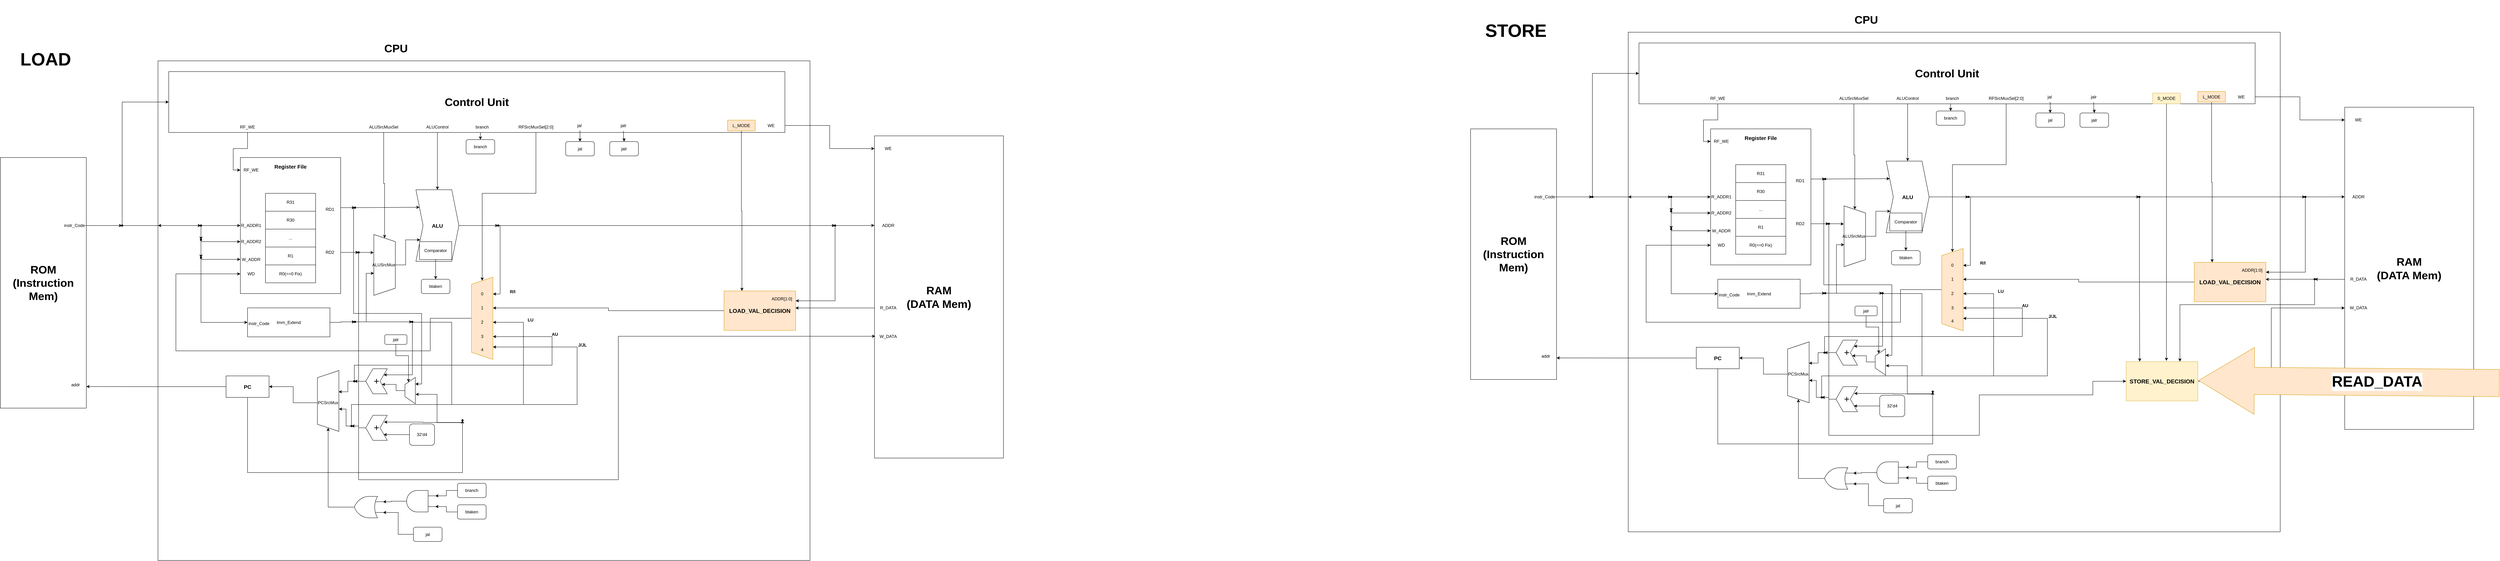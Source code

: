 <mxfile version="27.0.9">
  <diagram name="페이지-1" id="QVAEFclXdE4kE_DvcFpS">
    <mxGraphModel dx="4132" dy="2402" grid="0" gridSize="10" guides="1" tooltips="1" connect="1" arrows="1" fold="1" page="1" pageScale="1" pageWidth="827" pageHeight="1169" math="0" shadow="0">
      <root>
        <mxCell id="0" />
        <mxCell id="1" parent="0" />
        <mxCell id="zkeMFTvEMQsarWQc4OUX-1" value="" style="rounded=0;whiteSpace=wrap;html=1;" parent="1" vertex="1">
          <mxGeometry x="740" y="460" width="1820" height="1395.5" as="geometry" />
        </mxCell>
        <mxCell id="zkeMFTvEMQsarWQc4OUX-2" value="ROM&lt;div&gt;(Instruction Mem)&lt;/div&gt;" style="rounded=0;whiteSpace=wrap;html=1;fontStyle=1;fontSize=31;" parent="1" vertex="1">
          <mxGeometry x="300" y="730" width="240" height="700" as="geometry" />
        </mxCell>
        <mxCell id="zkeMFTvEMQsarWQc4OUX-3" value="" style="rounded=0;whiteSpace=wrap;html=1;" parent="1" vertex="1">
          <mxGeometry x="970" y="730" width="280" height="380" as="geometry" />
        </mxCell>
        <mxCell id="zkeMFTvEMQsarWQc4OUX-4" value="" style="shape=table;startSize=0;container=1;collapsible=0;childLayout=tableLayout;" parent="1" vertex="1">
          <mxGeometry x="1040" y="830" width="140" height="250" as="geometry" />
        </mxCell>
        <mxCell id="zkeMFTvEMQsarWQc4OUX-5" value="" style="shape=tableRow;horizontal=0;startSize=0;swimlaneHead=0;swimlaneBody=0;strokeColor=inherit;top=0;left=0;bottom=0;right=0;collapsible=0;dropTarget=0;fillColor=none;points=[[0,0.5],[1,0.5]];portConstraint=eastwest;" parent="zkeMFTvEMQsarWQc4OUX-4" vertex="1">
          <mxGeometry width="140" height="50" as="geometry" />
        </mxCell>
        <mxCell id="zkeMFTvEMQsarWQc4OUX-6" value="R31" style="shape=partialRectangle;html=1;whiteSpace=wrap;connectable=0;strokeColor=inherit;overflow=hidden;fillColor=none;top=0;left=0;bottom=0;right=0;pointerEvents=1;" parent="zkeMFTvEMQsarWQc4OUX-5" vertex="1">
          <mxGeometry width="140" height="50" as="geometry">
            <mxRectangle width="140" height="50" as="alternateBounds" />
          </mxGeometry>
        </mxCell>
        <mxCell id="zkeMFTvEMQsarWQc4OUX-7" value="" style="shape=tableRow;horizontal=0;startSize=0;swimlaneHead=0;swimlaneBody=0;strokeColor=inherit;top=0;left=0;bottom=0;right=0;collapsible=0;dropTarget=0;fillColor=none;points=[[0,0.5],[1,0.5]];portConstraint=eastwest;" parent="zkeMFTvEMQsarWQc4OUX-4" vertex="1">
          <mxGeometry y="50" width="140" height="50" as="geometry" />
        </mxCell>
        <mxCell id="zkeMFTvEMQsarWQc4OUX-8" value="R30" style="shape=partialRectangle;html=1;whiteSpace=wrap;connectable=0;strokeColor=inherit;overflow=hidden;fillColor=none;top=0;left=0;bottom=0;right=0;pointerEvents=1;" parent="zkeMFTvEMQsarWQc4OUX-7" vertex="1">
          <mxGeometry width="140" height="50" as="geometry">
            <mxRectangle width="140" height="50" as="alternateBounds" />
          </mxGeometry>
        </mxCell>
        <mxCell id="zkeMFTvEMQsarWQc4OUX-9" value="" style="shape=tableRow;horizontal=0;startSize=0;swimlaneHead=0;swimlaneBody=0;strokeColor=inherit;top=0;left=0;bottom=0;right=0;collapsible=0;dropTarget=0;fillColor=none;points=[[0,0.5],[1,0.5]];portConstraint=eastwest;" parent="zkeMFTvEMQsarWQc4OUX-4" vertex="1">
          <mxGeometry y="100" width="140" height="50" as="geometry" />
        </mxCell>
        <mxCell id="zkeMFTvEMQsarWQc4OUX-10" value="..." style="shape=partialRectangle;html=1;whiteSpace=wrap;connectable=0;strokeColor=inherit;overflow=hidden;fillColor=none;top=0;left=0;bottom=0;right=0;pointerEvents=1;" parent="zkeMFTvEMQsarWQc4OUX-9" vertex="1">
          <mxGeometry width="140" height="50" as="geometry">
            <mxRectangle width="140" height="50" as="alternateBounds" />
          </mxGeometry>
        </mxCell>
        <mxCell id="zkeMFTvEMQsarWQc4OUX-11" value="" style="shape=tableRow;horizontal=0;startSize=0;swimlaneHead=0;swimlaneBody=0;strokeColor=inherit;top=0;left=0;bottom=0;right=0;collapsible=0;dropTarget=0;fillColor=none;points=[[0,0.5],[1,0.5]];portConstraint=eastwest;" parent="zkeMFTvEMQsarWQc4OUX-4" vertex="1">
          <mxGeometry y="150" width="140" height="50" as="geometry" />
        </mxCell>
        <mxCell id="zkeMFTvEMQsarWQc4OUX-12" value="R1" style="shape=partialRectangle;html=1;whiteSpace=wrap;connectable=0;strokeColor=inherit;overflow=hidden;fillColor=none;top=0;left=0;bottom=0;right=0;pointerEvents=1;" parent="zkeMFTvEMQsarWQc4OUX-11" vertex="1">
          <mxGeometry width="140" height="50" as="geometry">
            <mxRectangle width="140" height="50" as="alternateBounds" />
          </mxGeometry>
        </mxCell>
        <mxCell id="zkeMFTvEMQsarWQc4OUX-13" value="" style="shape=tableRow;horizontal=0;startSize=0;swimlaneHead=0;swimlaneBody=0;strokeColor=inherit;top=0;left=0;bottom=0;right=0;collapsible=0;dropTarget=0;fillColor=none;points=[[0,0.5],[1,0.5]];portConstraint=eastwest;" parent="zkeMFTvEMQsarWQc4OUX-4" vertex="1">
          <mxGeometry y="200" width="140" height="50" as="geometry" />
        </mxCell>
        <mxCell id="zkeMFTvEMQsarWQc4OUX-14" value="R0(==0 Fix)" style="shape=partialRectangle;html=1;whiteSpace=wrap;connectable=0;strokeColor=inherit;overflow=hidden;fillColor=none;top=0;left=0;bottom=0;right=0;pointerEvents=1;" parent="zkeMFTvEMQsarWQc4OUX-13" vertex="1">
          <mxGeometry width="140" height="50" as="geometry">
            <mxRectangle width="140" height="50" as="alternateBounds" />
          </mxGeometry>
        </mxCell>
        <mxCell id="zkeMFTvEMQsarWQc4OUX-15" style="edgeStyle=orthogonalEdgeStyle;rounded=0;orthogonalLoop=1;jettySize=auto;html=1;exitDx=0;exitDy=0;entryX=1;entryY=0.5;entryDx=0;entryDy=0;" parent="1" source="zkeMFTvEMQsarWQc4OUX-142" target="zkeMFTvEMQsarWQc4OUX-88" edge="1">
          <mxGeometry relative="1" as="geometry">
            <Array as="points">
              <mxPoint x="1695" y="920" />
              <mxPoint x="1695" y="1111" />
            </Array>
          </mxGeometry>
        </mxCell>
        <mxCell id="zkeMFTvEMQsarWQc4OUX-16" value="ALU" style="shape=step;perimeter=stepPerimeter;whiteSpace=wrap;html=1;fixedSize=1;fontStyle=1;fontSize=15;" parent="1" vertex="1">
          <mxGeometry x="1460" y="820" width="120" height="200" as="geometry" />
        </mxCell>
        <mxCell id="zkeMFTvEMQsarWQc4OUX-17" value="" style="endArrow=classic;html=1;rounded=0;entryX=0.083;entryY=0.245;entryDx=0;entryDy=0;entryPerimeter=0;" parent="1" source="zkeMFTvEMQsarWQc4OUX-120" target="zkeMFTvEMQsarWQc4OUX-16" edge="1">
          <mxGeometry width="50" height="50" relative="1" as="geometry">
            <mxPoint x="1250" y="870" as="sourcePoint" />
            <mxPoint x="1300" y="820" as="targetPoint" />
          </mxGeometry>
        </mxCell>
        <mxCell id="zkeMFTvEMQsarWQc4OUX-18" value="RD1" style="text;html=1;align=center;verticalAlign=middle;whiteSpace=wrap;rounded=0;" parent="1" vertex="1">
          <mxGeometry x="1190" y="860" width="60" height="30" as="geometry" />
        </mxCell>
        <mxCell id="zkeMFTvEMQsarWQc4OUX-19" value="RD2" style="text;html=1;align=center;verticalAlign=middle;whiteSpace=wrap;rounded=0;" parent="1" vertex="1">
          <mxGeometry x="1190" y="980" width="60" height="30" as="geometry" />
        </mxCell>
        <mxCell id="zkeMFTvEMQsarWQc4OUX-20" value="Register File" style="text;html=1;align=center;verticalAlign=middle;whiteSpace=wrap;rounded=0;fontStyle=1;fontSize=15;" parent="1" vertex="1">
          <mxGeometry x="1055" y="740" width="110" height="30" as="geometry" />
        </mxCell>
        <mxCell id="zkeMFTvEMQsarWQc4OUX-21" value="Control Unit" style="rounded=0;whiteSpace=wrap;html=1;fontStyle=1;fontSize=31;" parent="1" vertex="1">
          <mxGeometry x="770" y="490" width="1720" height="170" as="geometry" />
        </mxCell>
        <mxCell id="zkeMFTvEMQsarWQc4OUX-22" value="WD" style="text;html=1;align=center;verticalAlign=middle;whiteSpace=wrap;rounded=0;" parent="1" vertex="1">
          <mxGeometry x="970" y="1040" width="60" height="30" as="geometry" />
        </mxCell>
        <mxCell id="zkeMFTvEMQsarWQc4OUX-23" value="RF_&lt;span style=&quot;color: rgba(0, 0, 0, 0); font-family: monospace; font-size: 0px; text-align: start; text-wrap-mode: nowrap;&quot;&gt;%3CmxGraphModel%3E%3Croot%3E%3CmxCell%20id%3D%220%22%2F%3E%3CmxCell%20id%3D%221%22%20parent%3D%220%22%2F%3E%3CmxCell%20id%3D%222%22%20value%3D%22WD%22%20style%3D%22text%3Bhtml%3D1%3Balign%3Dcenter%3BverticalAlign%3Dmiddle%3BwhiteSpace%3Dwrap%3Brounded%3D0%3B%22%20vertex%3D%221%22%20parent%3D%221%22%3E%3CmxGeometry%20x%3D%2240%22%20y%3D%22610%22%20width%3D%2260%22%20height%3D%2230%22%20as%3D%22geometry%22%2F%3E%3C%2FmxCell%3E%3C%2Froot%3E%3C%2FmxGraphModel%3E&lt;/span&gt;WE" style="text;html=1;align=center;verticalAlign=middle;whiteSpace=wrap;rounded=0;" parent="1" vertex="1">
          <mxGeometry x="970" y="750" width="60" height="30" as="geometry" />
        </mxCell>
        <mxCell id="zkeMFTvEMQsarWQc4OUX-24" style="edgeStyle=orthogonalEdgeStyle;rounded=0;orthogonalLoop=1;jettySize=auto;html=1;entryX=0;entryY=0.5;entryDx=0;entryDy=0;" parent="1" source="zkeMFTvEMQsarWQc4OUX-25" target="zkeMFTvEMQsarWQc4OUX-23" edge="1">
          <mxGeometry relative="1" as="geometry" />
        </mxCell>
        <mxCell id="zkeMFTvEMQsarWQc4OUX-25" value="RF_&lt;span style=&quot;color: rgba(0, 0, 0, 0); font-family: monospace; font-size: 0px; text-align: start; text-wrap-mode: nowrap;&quot;&gt;%3CmxGraphModel%3E%3Croot%3E%3CmxCell%20id%3D%220%22%2F%3E%3CmxCell%20id%3D%221%22%20parent%3D%220%22%2F%3E%3CmxCell%20id%3D%222%22%20value%3D%22WD%22%20style%3D%22text%3Bhtml%3D1%3Balign%3Dcenter%3BverticalAlign%3Dmiddle%3BwhiteSpace%3Dwrap%3Brounded%3D0%3B%22%20vertex%3D%221%22%20parent%3D%221%22%3E%3CmxGeometry%20x%3D%2240%22%20y%3D%22610%22%20width%3D%2260%22%20height%3D%2230%22%20as%3D%22geometry%22%2F%3E%3C%2FmxCell%3E%3C%2Froot%3E%3C%2FmxGraphModel%3E&lt;/span&gt;WE" style="text;html=1;align=center;verticalAlign=middle;whiteSpace=wrap;rounded=0;" parent="1" vertex="1">
          <mxGeometry x="960" y="630" width="60" height="30" as="geometry" />
        </mxCell>
        <mxCell id="zkeMFTvEMQsarWQc4OUX-26" value="PC" style="rounded=0;whiteSpace=wrap;html=1;fontStyle=1;fontSize=15;" parent="1" vertex="1">
          <mxGeometry x="930" y="1340" width="120" height="60" as="geometry" />
        </mxCell>
        <mxCell id="zkeMFTvEMQsarWQc4OUX-27" value="&lt;font style=&quot;font-size: 26px;&quot;&gt;+&lt;/font&gt;" style="shape=step;perimeter=stepPerimeter;whiteSpace=wrap;html=1;fixedSize=1;rotation=-180;" parent="1" vertex="1">
          <mxGeometry x="1320" y="1450" width="60" height="70" as="geometry" />
        </mxCell>
        <mxCell id="zkeMFTvEMQsarWQc4OUX-28" value="32&#39;d4" style="rounded=1;whiteSpace=wrap;html=1;" parent="1" vertex="1">
          <mxGeometry x="1441.98" y="1474" width="70" height="60" as="geometry" />
        </mxCell>
        <mxCell id="zkeMFTvEMQsarWQc4OUX-29" value="addr" style="text;html=1;align=center;verticalAlign=middle;whiteSpace=wrap;rounded=0;" parent="1" vertex="1">
          <mxGeometry x="480" y="1350" width="60" height="30" as="geometry" />
        </mxCell>
        <mxCell id="zkeMFTvEMQsarWQc4OUX-30" style="edgeStyle=orthogonalEdgeStyle;rounded=0;orthogonalLoop=1;jettySize=auto;html=1;exitX=0;exitY=0.5;exitDx=0;exitDy=0;entryX=1;entryY=0.914;entryDx=0;entryDy=0;entryPerimeter=0;" parent="1" source="zkeMFTvEMQsarWQc4OUX-26" target="zkeMFTvEMQsarWQc4OUX-2" edge="1">
          <mxGeometry relative="1" as="geometry" />
        </mxCell>
        <mxCell id="zkeMFTvEMQsarWQc4OUX-31" value="CPU" style="text;html=1;align=center;verticalAlign=middle;whiteSpace=wrap;rounded=0;fontStyle=1;fontSize=31;" parent="1" vertex="1">
          <mxGeometry x="1291.5" y="410" width="225" height="30" as="geometry" />
        </mxCell>
        <mxCell id="zkeMFTvEMQsarWQc4OUX-32" value="instr_Code" style="text;html=1;align=center;verticalAlign=middle;whiteSpace=wrap;rounded=0;" parent="1" vertex="1">
          <mxGeometry x="477" y="905" width="60" height="30" as="geometry" />
        </mxCell>
        <mxCell id="zkeMFTvEMQsarWQc4OUX-33" style="edgeStyle=orthogonalEdgeStyle;rounded=0;orthogonalLoop=1;jettySize=auto;html=1;" parent="1" source="zkeMFTvEMQsarWQc4OUX-37" edge="1">
          <mxGeometry relative="1" as="geometry">
            <mxPoint x="740" y="920" as="targetPoint" />
            <Array as="points">
              <mxPoint x="741" y="920" />
            </Array>
          </mxGeometry>
        </mxCell>
        <mxCell id="zkeMFTvEMQsarWQc4OUX-34" value="" style="endArrow=classic;html=1;rounded=0;entryX=0;entryY=0.5;entryDx=0;entryDy=0;" parent="1" source="zkeMFTvEMQsarWQc4OUX-42" target="zkeMFTvEMQsarWQc4OUX-3" edge="1">
          <mxGeometry width="50" height="50" relative="1" as="geometry">
            <mxPoint x="740" y="920" as="sourcePoint" />
            <mxPoint x="790" y="870" as="targetPoint" />
          </mxGeometry>
        </mxCell>
        <mxCell id="zkeMFTvEMQsarWQc4OUX-35" value="" style="edgeStyle=orthogonalEdgeStyle;rounded=0;orthogonalLoop=1;jettySize=auto;html=1;entryDx=0;entryDy=0;entryPerimeter=0;" parent="1" source="zkeMFTvEMQsarWQc4OUX-32" target="zkeMFTvEMQsarWQc4OUX-37" edge="1">
          <mxGeometry relative="1" as="geometry">
            <mxPoint x="537" y="920" as="sourcePoint" />
            <mxPoint x="741" y="921" as="targetPoint" />
          </mxGeometry>
        </mxCell>
        <mxCell id="zkeMFTvEMQsarWQc4OUX-36" style="edgeStyle=orthogonalEdgeStyle;rounded=0;orthogonalLoop=1;jettySize=auto;html=1;entryX=0;entryY=0.5;entryDx=0;entryDy=0;" parent="1" source="zkeMFTvEMQsarWQc4OUX-37" target="zkeMFTvEMQsarWQc4OUX-21" edge="1">
          <mxGeometry relative="1" as="geometry">
            <Array as="points">
              <mxPoint x="640" y="575" />
            </Array>
          </mxGeometry>
        </mxCell>
        <mxCell id="zkeMFTvEMQsarWQc4OUX-37" value="" style="shape=waypoint;sketch=0;fillStyle=solid;size=6;pointerEvents=1;points=[];fillColor=none;resizable=0;rotatable=0;perimeter=centerPerimeter;snapToPoint=1;" parent="1" vertex="1">
          <mxGeometry x="630" y="910" width="20" height="20" as="geometry" />
        </mxCell>
        <mxCell id="zkeMFTvEMQsarWQc4OUX-38" value="R_ADDR1" style="text;html=1;align=center;verticalAlign=middle;whiteSpace=wrap;rounded=0;" parent="1" vertex="1">
          <mxGeometry x="970" y="905" width="60" height="30" as="geometry" />
        </mxCell>
        <mxCell id="zkeMFTvEMQsarWQc4OUX-39" value="R_ADDR2" style="text;html=1;align=center;verticalAlign=middle;whiteSpace=wrap;rounded=0;" parent="1" vertex="1">
          <mxGeometry x="970" y="950" width="60" height="30" as="geometry" />
        </mxCell>
        <mxCell id="zkeMFTvEMQsarWQc4OUX-40" value="" style="endArrow=classic;html=1;rounded=0;entryDx=0;entryDy=0;" parent="1" target="zkeMFTvEMQsarWQc4OUX-42" edge="1">
          <mxGeometry width="50" height="50" relative="1" as="geometry">
            <mxPoint x="740" y="920" as="sourcePoint" />
            <mxPoint x="970" y="920" as="targetPoint" />
          </mxGeometry>
        </mxCell>
        <mxCell id="zkeMFTvEMQsarWQc4OUX-41" style="edgeStyle=orthogonalEdgeStyle;rounded=0;orthogonalLoop=1;jettySize=auto;html=1;entryX=0;entryY=0.5;entryDx=0;entryDy=0;" parent="1" source="zkeMFTvEMQsarWQc4OUX-46" target="zkeMFTvEMQsarWQc4OUX-39" edge="1">
          <mxGeometry relative="1" as="geometry">
            <Array as="points">
              <mxPoint x="860" y="965" />
            </Array>
          </mxGeometry>
        </mxCell>
        <mxCell id="zkeMFTvEMQsarWQc4OUX-42" value="" style="shape=waypoint;sketch=0;fillStyle=solid;size=6;pointerEvents=1;points=[];fillColor=none;resizable=0;rotatable=0;perimeter=centerPerimeter;snapToPoint=1;" parent="1" vertex="1">
          <mxGeometry x="850" y="910" width="20" height="20" as="geometry" />
        </mxCell>
        <mxCell id="zkeMFTvEMQsarWQc4OUX-43" value="W_ADDR" style="text;html=1;align=center;verticalAlign=middle;whiteSpace=wrap;rounded=0;" parent="1" vertex="1">
          <mxGeometry x="970" y="999.5" width="60" height="30" as="geometry" />
        </mxCell>
        <mxCell id="zkeMFTvEMQsarWQc4OUX-44" value="" style="edgeStyle=orthogonalEdgeStyle;rounded=0;orthogonalLoop=1;jettySize=auto;html=1;entryDx=0;entryDy=0;" parent="1" source="zkeMFTvEMQsarWQc4OUX-42" target="zkeMFTvEMQsarWQc4OUX-46" edge="1">
          <mxGeometry relative="1" as="geometry">
            <mxPoint x="860" y="920" as="sourcePoint" />
            <mxPoint x="970" y="965" as="targetPoint" />
            <Array as="points" />
          </mxGeometry>
        </mxCell>
        <mxCell id="zkeMFTvEMQsarWQc4OUX-45" style="edgeStyle=orthogonalEdgeStyle;rounded=0;orthogonalLoop=1;jettySize=auto;html=1;entryX=0;entryY=0.5;entryDx=0;entryDy=0;" parent="1" source="zkeMFTvEMQsarWQc4OUX-50" target="zkeMFTvEMQsarWQc4OUX-43" edge="1">
          <mxGeometry relative="1" as="geometry">
            <Array as="points">
              <mxPoint x="860" y="1014" />
            </Array>
          </mxGeometry>
        </mxCell>
        <mxCell id="zkeMFTvEMQsarWQc4OUX-46" value="" style="shape=waypoint;sketch=0;fillStyle=solid;size=6;pointerEvents=1;points=[];fillColor=none;resizable=0;rotatable=0;perimeter=centerPerimeter;snapToPoint=1;" parent="1" vertex="1">
          <mxGeometry x="850" y="950" width="20" height="20" as="geometry" />
        </mxCell>
        <mxCell id="zkeMFTvEMQsarWQc4OUX-47" value="Imm_Extend" style="rounded=0;whiteSpace=wrap;html=1;" parent="1" vertex="1">
          <mxGeometry x="990" y="1150" width="230" height="81" as="geometry" />
        </mxCell>
        <mxCell id="zkeMFTvEMQsarWQc4OUX-48" value="" style="edgeStyle=orthogonalEdgeStyle;rounded=0;orthogonalLoop=1;jettySize=auto;html=1;entryDx=0;entryDy=0;" parent="1" source="zkeMFTvEMQsarWQc4OUX-46" target="zkeMFTvEMQsarWQc4OUX-50" edge="1">
          <mxGeometry relative="1" as="geometry">
            <Array as="points" />
            <mxPoint x="860" y="960" as="sourcePoint" />
            <mxPoint x="970" y="1015" as="targetPoint" />
          </mxGeometry>
        </mxCell>
        <mxCell id="zkeMFTvEMQsarWQc4OUX-49" style="edgeStyle=orthogonalEdgeStyle;rounded=0;orthogonalLoop=1;jettySize=auto;html=1;entryX=0;entryY=0.5;entryDx=0;entryDy=0;" parent="1" source="zkeMFTvEMQsarWQc4OUX-50" target="zkeMFTvEMQsarWQc4OUX-47" edge="1">
          <mxGeometry relative="1" as="geometry">
            <Array as="points">
              <mxPoint x="860" y="1191" />
            </Array>
          </mxGeometry>
        </mxCell>
        <mxCell id="zkeMFTvEMQsarWQc4OUX-50" value="" style="shape=waypoint;sketch=0;fillStyle=solid;size=6;pointerEvents=1;points=[];fillColor=none;resizable=0;rotatable=0;perimeter=centerPerimeter;snapToPoint=1;" parent="1" vertex="1">
          <mxGeometry x="850" y="1000" width="20" height="20" as="geometry" />
        </mxCell>
        <mxCell id="zkeMFTvEMQsarWQc4OUX-51" style="edgeStyle=orthogonalEdgeStyle;rounded=0;orthogonalLoop=1;jettySize=auto;html=1;exitX=0.5;exitY=0;exitDx=0;exitDy=0;entryX=0;entryY=0.75;entryDx=0;entryDy=0;" parent="1" source="zkeMFTvEMQsarWQc4OUX-52" target="zkeMFTvEMQsarWQc4OUX-16" edge="1">
          <mxGeometry relative="1" as="geometry" />
        </mxCell>
        <mxCell id="zkeMFTvEMQsarWQc4OUX-52" value="" style="shape=trapezoid;perimeter=trapezoidPerimeter;whiteSpace=wrap;html=1;fixedSize=1;rotation=90;" parent="1" vertex="1">
          <mxGeometry x="1287.5" y="1000" width="170" height="60" as="geometry" />
        </mxCell>
        <mxCell id="zkeMFTvEMQsarWQc4OUX-53" style="edgeStyle=orthogonalEdgeStyle;rounded=0;orthogonalLoop=1;jettySize=auto;html=1;exitDx=0;exitDy=0;entryX=0.299;entryY=1.009;entryDx=0;entryDy=0;entryPerimeter=0;" parent="1" source="zkeMFTvEMQsarWQc4OUX-147" target="zkeMFTvEMQsarWQc4OUX-52" edge="1">
          <mxGeometry relative="1" as="geometry" />
        </mxCell>
        <mxCell id="zkeMFTvEMQsarWQc4OUX-54" style="edgeStyle=orthogonalEdgeStyle;rounded=0;orthogonalLoop=1;jettySize=auto;html=1;exitDx=0;exitDy=0;entryX=0.638;entryY=0.99;entryDx=0;entryDy=0;entryPerimeter=0;" parent="1" source="zkeMFTvEMQsarWQc4OUX-63" target="zkeMFTvEMQsarWQc4OUX-52" edge="1">
          <mxGeometry relative="1" as="geometry" />
        </mxCell>
        <mxCell id="zkeMFTvEMQsarWQc4OUX-55" value="ALUSrcMux" style="text;html=1;align=center;verticalAlign=middle;whiteSpace=wrap;rounded=0;" parent="1" vertex="1">
          <mxGeometry x="1340" y="1015" width="60" height="30" as="geometry" />
        </mxCell>
        <mxCell id="zkeMFTvEMQsarWQc4OUX-56" style="edgeStyle=orthogonalEdgeStyle;rounded=0;orthogonalLoop=1;jettySize=auto;html=1;entryX=0;entryY=0.5;entryDx=0;entryDy=0;" parent="1" source="zkeMFTvEMQsarWQc4OUX-57" target="zkeMFTvEMQsarWQc4OUX-52" edge="1">
          <mxGeometry relative="1" as="geometry" />
        </mxCell>
        <mxCell id="zkeMFTvEMQsarWQc4OUX-57" value="ALUSrcMuxSel" style="text;html=1;align=center;verticalAlign=middle;whiteSpace=wrap;rounded=0;" parent="1" vertex="1">
          <mxGeometry x="1315" y="630" width="110" height="30" as="geometry" />
        </mxCell>
        <mxCell id="zkeMFTvEMQsarWQc4OUX-58" value="instr_Code" style="text;html=1;align=center;verticalAlign=middle;whiteSpace=wrap;rounded=0;" parent="1" vertex="1">
          <mxGeometry x="992" y="1179" width="60" height="30" as="geometry" />
        </mxCell>
        <mxCell id="zkeMFTvEMQsarWQc4OUX-59" style="edgeStyle=orthogonalEdgeStyle;rounded=0;orthogonalLoop=1;jettySize=auto;html=1;exitX=0.5;exitY=1;exitDx=0;exitDy=0;entryX=0.5;entryY=0;entryDx=0;entryDy=0;" parent="1" source="zkeMFTvEMQsarWQc4OUX-60" target="zkeMFTvEMQsarWQc4OUX-74" edge="1">
          <mxGeometry relative="1" as="geometry" />
        </mxCell>
        <mxCell id="zkeMFTvEMQsarWQc4OUX-60" value="Comparator" style="rounded=0;whiteSpace=wrap;html=1;" parent="1" vertex="1">
          <mxGeometry x="1470" y="965" width="90" height="50" as="geometry" />
        </mxCell>
        <mxCell id="zkeMFTvEMQsarWQc4OUX-61" style="edgeStyle=orthogonalEdgeStyle;rounded=0;orthogonalLoop=1;jettySize=auto;html=1;entryX=0.15;entryY=1.013;entryDx=0;entryDy=0;entryPerimeter=0;" parent="1" source="zkeMFTvEMQsarWQc4OUX-28" edge="1">
          <mxGeometry relative="1" as="geometry">
            <mxPoint x="1370" y="1504" as="targetPoint" />
          </mxGeometry>
        </mxCell>
        <mxCell id="zkeMFTvEMQsarWQc4OUX-62" value="" style="edgeStyle=orthogonalEdgeStyle;rounded=0;orthogonalLoop=1;jettySize=auto;html=1;exitX=1;exitY=0.5;exitDx=0;exitDy=0;entryDx=0;entryDy=0;entryPerimeter=0;" parent="1" source="zkeMFTvEMQsarWQc4OUX-47" target="zkeMFTvEMQsarWQc4OUX-63" edge="1">
          <mxGeometry relative="1" as="geometry">
            <mxPoint x="1220" y="1191" as="sourcePoint" />
            <mxPoint x="1343" y="1053" as="targetPoint" />
          </mxGeometry>
        </mxCell>
        <mxCell id="zkeMFTvEMQsarWQc4OUX-63" value="" style="shape=waypoint;sketch=0;fillStyle=solid;size=6;pointerEvents=1;points=[];fillColor=none;resizable=0;rotatable=0;perimeter=centerPerimeter;snapToPoint=1;" parent="1" vertex="1">
          <mxGeometry x="1280" y="1179" width="20" height="20" as="geometry" />
        </mxCell>
        <mxCell id="zkeMFTvEMQsarWQc4OUX-64" value="&lt;font style=&quot;font-size: 26px;&quot;&gt;+&lt;/font&gt;" style="shape=step;perimeter=stepPerimeter;whiteSpace=wrap;html=1;fixedSize=1;rotation=-180;" parent="1" vertex="1">
          <mxGeometry x="1320" y="1320" width="60" height="70" as="geometry" />
        </mxCell>
        <mxCell id="zkeMFTvEMQsarWQc4OUX-65" style="edgeStyle=orthogonalEdgeStyle;rounded=0;orthogonalLoop=1;jettySize=auto;html=1;entryX=0.167;entryY=0.757;entryDx=0;entryDy=0;entryPerimeter=0;" parent="1" source="zkeMFTvEMQsarWQc4OUX-94" target="zkeMFTvEMQsarWQc4OUX-64" edge="1">
          <mxGeometry relative="1" as="geometry">
            <Array as="points">
              <mxPoint x="1450" y="1189" />
              <mxPoint x="1450" y="1337" />
            </Array>
          </mxGeometry>
        </mxCell>
        <mxCell id="zkeMFTvEMQsarWQc4OUX-66" style="edgeStyle=orthogonalEdgeStyle;rounded=0;orthogonalLoop=1;jettySize=auto;html=1;entryX=0.15;entryY=0.729;entryDx=0;entryDy=0;entryPerimeter=0;" parent="1" source="zkeMFTvEMQsarWQc4OUX-68" target="zkeMFTvEMQsarWQc4OUX-27" edge="1">
          <mxGeometry relative="1" as="geometry">
            <Array as="points">
              <mxPoint x="1590" y="1470" />
              <mxPoint x="1480" y="1470" />
            </Array>
          </mxGeometry>
        </mxCell>
        <mxCell id="zkeMFTvEMQsarWQc4OUX-67" value="" style="edgeStyle=orthogonalEdgeStyle;rounded=0;orthogonalLoop=1;jettySize=auto;html=1;entryDx=0;entryDy=0;entryPerimeter=0;" parent="1" source="zkeMFTvEMQsarWQc4OUX-26" target="zkeMFTvEMQsarWQc4OUX-68" edge="1">
          <mxGeometry relative="1" as="geometry">
            <mxPoint x="1110" y="1400" as="sourcePoint" />
            <mxPoint x="1371" y="1469" as="targetPoint" />
            <Array as="points">
              <mxPoint x="1110" y="1610" />
              <mxPoint x="1590" y="1610" />
              <mxPoint x="1590" y="1469" />
            </Array>
          </mxGeometry>
        </mxCell>
        <mxCell id="zkeMFTvEMQsarWQc4OUX-68" value="" style="shape=waypoint;sketch=0;fillStyle=solid;size=6;pointerEvents=1;points=[];fillColor=none;resizable=0;rotatable=0;perimeter=centerPerimeter;snapToPoint=1;" parent="1" vertex="1">
          <mxGeometry x="1580" y="1454" width="20" height="20" as="geometry" />
        </mxCell>
        <mxCell id="zkeMFTvEMQsarWQc4OUX-69" value="" style="shape=trapezoid;perimeter=trapezoidPerimeter;whiteSpace=wrap;html=1;fixedSize=1;rotation=-90;" parent="1" vertex="1">
          <mxGeometry x="1130" y="1380" width="170" height="60" as="geometry" />
        </mxCell>
        <mxCell id="zkeMFTvEMQsarWQc4OUX-70" style="edgeStyle=orthogonalEdgeStyle;rounded=0;orthogonalLoop=1;jettySize=auto;html=1;exitDx=0;exitDy=0;entryX=0.651;entryY=0.989;entryDx=0;entryDy=0;entryPerimeter=0;" parent="1" source="zkeMFTvEMQsarWQc4OUX-97" target="zkeMFTvEMQsarWQc4OUX-69" edge="1">
          <mxGeometry relative="1" as="geometry">
            <Array as="points">
              <mxPoint x="1270" y="1355" />
              <mxPoint x="1270" y="1384" />
            </Array>
          </mxGeometry>
        </mxCell>
        <mxCell id="zkeMFTvEMQsarWQc4OUX-71" style="edgeStyle=orthogonalEdgeStyle;rounded=0;orthogonalLoop=1;jettySize=auto;html=1;entryX=0.367;entryY=1;entryDx=0;entryDy=0;entryPerimeter=0;" parent="1" source="zkeMFTvEMQsarWQc4OUX-100" target="zkeMFTvEMQsarWQc4OUX-69" edge="1">
          <mxGeometry relative="1" as="geometry">
            <Array as="points">
              <mxPoint x="1265" y="1480" />
              <mxPoint x="1265" y="1433" />
            </Array>
          </mxGeometry>
        </mxCell>
        <mxCell id="zkeMFTvEMQsarWQc4OUX-72" style="edgeStyle=orthogonalEdgeStyle;rounded=0;orthogonalLoop=1;jettySize=auto;html=1;exitX=0;exitY=0.5;exitDx=0;exitDy=0;entryX=1;entryY=0.5;entryDx=0;entryDy=0;" parent="1" source="zkeMFTvEMQsarWQc4OUX-73" target="zkeMFTvEMQsarWQc4OUX-26" edge="1">
          <mxGeometry relative="1" as="geometry" />
        </mxCell>
        <mxCell id="zkeMFTvEMQsarWQc4OUX-73" value="PCSrcMux" style="text;html=1;align=center;verticalAlign=middle;whiteSpace=wrap;rounded=0;" parent="1" vertex="1">
          <mxGeometry x="1185" y="1400" width="60" height="30" as="geometry" />
        </mxCell>
        <mxCell id="zkeMFTvEMQsarWQc4OUX-74" value="btaken" style="rounded=1;whiteSpace=wrap;html=1;" parent="1" vertex="1">
          <mxGeometry x="1475" y="1070" width="80" height="40" as="geometry" />
        </mxCell>
        <mxCell id="zkeMFTvEMQsarWQc4OUX-75" style="edgeStyle=orthogonalEdgeStyle;rounded=0;orthogonalLoop=1;jettySize=auto;html=1;exitX=0.5;exitY=1;exitDx=0;exitDy=0;entryX=0.5;entryY=0;entryDx=0;entryDy=0;" parent="1" source="zkeMFTvEMQsarWQc4OUX-76" target="zkeMFTvEMQsarWQc4OUX-77" edge="1">
          <mxGeometry relative="1" as="geometry" />
        </mxCell>
        <mxCell id="zkeMFTvEMQsarWQc4OUX-76" value="branch" style="text;html=1;align=center;verticalAlign=middle;whiteSpace=wrap;rounded=0;" parent="1" vertex="1">
          <mxGeometry x="1590" y="630" width="110" height="30" as="geometry" />
        </mxCell>
        <mxCell id="zkeMFTvEMQsarWQc4OUX-77" value="branch" style="rounded=1;whiteSpace=wrap;html=1;" parent="1" vertex="1">
          <mxGeometry x="1600" y="680" width="80" height="40" as="geometry" />
        </mxCell>
        <mxCell id="zkeMFTvEMQsarWQc4OUX-78" value="branch" style="rounded=1;whiteSpace=wrap;html=1;" parent="1" vertex="1">
          <mxGeometry x="1575.98" y="1640" width="80" height="40" as="geometry" />
        </mxCell>
        <mxCell id="zkeMFTvEMQsarWQc4OUX-79" value="btaken" style="rounded=1;whiteSpace=wrap;html=1;" parent="1" vertex="1">
          <mxGeometry x="1575.98" y="1700" width="80" height="40" as="geometry" />
        </mxCell>
        <mxCell id="zkeMFTvEMQsarWQc4OUX-80" value="" style="verticalLabelPosition=bottom;shadow=0;dashed=0;align=center;html=1;verticalAlign=top;shape=mxgraph.electrical.logic_gates.logic_gate;operation=and;rotation=-180;" parent="1" vertex="1">
          <mxGeometry x="1414" y="1660" width="100" height="60" as="geometry" />
        </mxCell>
        <mxCell id="zkeMFTvEMQsarWQc4OUX-81" style="edgeStyle=orthogonalEdgeStyle;rounded=0;orthogonalLoop=1;jettySize=auto;html=1;entryX=0;entryY=0.75;entryDx=0;entryDy=0;entryPerimeter=0;" parent="1" source="zkeMFTvEMQsarWQc4OUX-78" target="zkeMFTvEMQsarWQc4OUX-80" edge="1">
          <mxGeometry relative="1" as="geometry" />
        </mxCell>
        <mxCell id="zkeMFTvEMQsarWQc4OUX-82" style="edgeStyle=orthogonalEdgeStyle;rounded=0;orthogonalLoop=1;jettySize=auto;html=1;entryX=0;entryY=0.25;entryDx=0;entryDy=0;entryPerimeter=0;" parent="1" source="zkeMFTvEMQsarWQc4OUX-79" target="zkeMFTvEMQsarWQc4OUX-80" edge="1">
          <mxGeometry relative="1" as="geometry" />
        </mxCell>
        <mxCell id="zkeMFTvEMQsarWQc4OUX-83" style="edgeStyle=orthogonalEdgeStyle;rounded=0;orthogonalLoop=1;jettySize=auto;html=1;entryX=0.5;entryY=0;entryDx=0;entryDy=0;" parent="1" source="zkeMFTvEMQsarWQc4OUX-84" target="zkeMFTvEMQsarWQc4OUX-16" edge="1">
          <mxGeometry relative="1" as="geometry" />
        </mxCell>
        <mxCell id="zkeMFTvEMQsarWQc4OUX-84" value="ALUControl" style="text;html=1;align=center;verticalAlign=middle;whiteSpace=wrap;rounded=0;" parent="1" vertex="1">
          <mxGeometry x="1465" y="630" width="110" height="30" as="geometry" />
        </mxCell>
        <mxCell id="zkeMFTvEMQsarWQc4OUX-85" value="&lt;b&gt;&lt;font style=&quot;font-size: 50px;&quot;&gt;LOAD&lt;/font&gt;&lt;/b&gt;" style="text;html=1;align=center;verticalAlign=middle;whiteSpace=wrap;rounded=0;" parent="1" vertex="1">
          <mxGeometry x="303" y="370" width="247" height="170" as="geometry" />
        </mxCell>
        <mxCell id="zkeMFTvEMQsarWQc4OUX-86" style="edgeStyle=orthogonalEdgeStyle;rounded=0;orthogonalLoop=1;jettySize=auto;html=1;entryX=0;entryY=0.5;entryDx=0;entryDy=0;" parent="1" source="zkeMFTvEMQsarWQc4OUX-87" target="zkeMFTvEMQsarWQc4OUX-22" edge="1">
          <mxGeometry relative="1" as="geometry">
            <Array as="points">
              <mxPoint x="1500" y="1179" />
              <mxPoint x="1500" y="1270" />
              <mxPoint x="790" y="1270" />
              <mxPoint x="790" y="1055" />
            </Array>
          </mxGeometry>
        </mxCell>
        <mxCell id="zkeMFTvEMQsarWQc4OUX-87" value="" style="shape=trapezoid;perimeter=trapezoidPerimeter;whiteSpace=wrap;html=1;fixedSize=1;rotation=-90;fillColor=#ffe6cc;strokeColor=#d79b00;" parent="1" vertex="1">
          <mxGeometry x="1530" y="1149" width="230" height="60" as="geometry" />
        </mxCell>
        <mxCell id="zkeMFTvEMQsarWQc4OUX-88" value="0" style="text;html=1;align=center;verticalAlign=middle;whiteSpace=wrap;rounded=0;" parent="1" vertex="1">
          <mxGeometry x="1615" y="1096.25" width="60" height="30" as="geometry" />
        </mxCell>
        <mxCell id="zkeMFTvEMQsarWQc4OUX-89" value="1" style="text;html=1;align=center;verticalAlign=middle;whiteSpace=wrap;rounded=0;" parent="1" vertex="1">
          <mxGeometry x="1615" y="1135.25" width="60" height="30" as="geometry" />
        </mxCell>
        <mxCell id="zkeMFTvEMQsarWQc4OUX-90" value="2" style="text;html=1;align=center;verticalAlign=middle;whiteSpace=wrap;rounded=0;" parent="1" vertex="1">
          <mxGeometry x="1615" y="1175.25" width="60" height="30" as="geometry" />
        </mxCell>
        <mxCell id="zkeMFTvEMQsarWQc4OUX-91" value="3" style="text;html=1;align=center;verticalAlign=middle;whiteSpace=wrap;rounded=0;" parent="1" vertex="1">
          <mxGeometry x="1615" y="1215.25" width="60" height="30" as="geometry" />
        </mxCell>
        <mxCell id="zkeMFTvEMQsarWQc4OUX-92" value="" style="edgeStyle=orthogonalEdgeStyle;rounded=0;orthogonalLoop=1;jettySize=auto;html=1;entryDx=0;entryDy=0;entryPerimeter=0;" parent="1" source="zkeMFTvEMQsarWQc4OUX-63" target="zkeMFTvEMQsarWQc4OUX-94" edge="1">
          <mxGeometry relative="1" as="geometry">
            <Array as="points" />
            <mxPoint x="1290" y="1189" as="sourcePoint" />
            <mxPoint x="1370" y="1337" as="targetPoint" />
          </mxGeometry>
        </mxCell>
        <mxCell id="zkeMFTvEMQsarWQc4OUX-136" style="edgeStyle=orthogonalEdgeStyle;rounded=0;orthogonalLoop=1;jettySize=auto;html=1;entryX=1;entryY=0.5;entryDx=0;entryDy=0;" parent="1" source="zkeMFTvEMQsarWQc4OUX-94" target="zkeMFTvEMQsarWQc4OUX-90" edge="1">
          <mxGeometry relative="1" as="geometry">
            <Array as="points">
              <mxPoint x="1560" y="1190" />
              <mxPoint x="1560" y="1420" />
              <mxPoint x="1760" y="1420" />
              <mxPoint x="1760" y="1190" />
            </Array>
          </mxGeometry>
        </mxCell>
        <mxCell id="zkeMFTvEMQsarWQc4OUX-94" value="" style="shape=waypoint;sketch=0;fillStyle=solid;size=6;pointerEvents=1;points=[];fillColor=none;resizable=0;rotatable=0;perimeter=centerPerimeter;snapToPoint=1;" parent="1" vertex="1">
          <mxGeometry x="1440" y="1179" width="20" height="20" as="geometry" />
        </mxCell>
        <mxCell id="zkeMFTvEMQsarWQc4OUX-95" value="" style="edgeStyle=orthogonalEdgeStyle;rounded=0;orthogonalLoop=1;jettySize=auto;html=1;exitX=1;exitY=0.5;exitDx=0;exitDy=0;entryDx=0;entryDy=0;entryPerimeter=0;" parent="1" source="zkeMFTvEMQsarWQc4OUX-64" target="zkeMFTvEMQsarWQc4OUX-97" edge="1">
          <mxGeometry relative="1" as="geometry">
            <mxPoint x="1320" y="1355" as="sourcePoint" />
            <mxPoint x="1244" y="1384" as="targetPoint" />
          </mxGeometry>
        </mxCell>
        <mxCell id="zkeMFTvEMQsarWQc4OUX-137" style="edgeStyle=orthogonalEdgeStyle;rounded=0;orthogonalLoop=1;jettySize=auto;html=1;entryX=1;entryY=0.5;entryDx=0;entryDy=0;" parent="1" source="zkeMFTvEMQsarWQc4OUX-97" target="zkeMFTvEMQsarWQc4OUX-91" edge="1">
          <mxGeometry relative="1" as="geometry">
            <Array as="points">
              <mxPoint x="1288" y="1310" />
              <mxPoint x="1840" y="1310" />
              <mxPoint x="1840" y="1230" />
            </Array>
          </mxGeometry>
        </mxCell>
        <mxCell id="zkeMFTvEMQsarWQc4OUX-97" value="" style="shape=waypoint;sketch=0;fillStyle=solid;size=6;pointerEvents=1;points=[];fillColor=none;resizable=0;rotatable=0;perimeter=centerPerimeter;snapToPoint=1;" parent="1" vertex="1">
          <mxGeometry x="1278" y="1345" width="20" height="20" as="geometry" />
        </mxCell>
        <mxCell id="zkeMFTvEMQsarWQc4OUX-98" value="" style="edgeStyle=orthogonalEdgeStyle;rounded=0;orthogonalLoop=1;jettySize=auto;html=1;entryDx=0;entryDy=0;entryPerimeter=0;" parent="1" source="zkeMFTvEMQsarWQc4OUX-27" target="zkeMFTvEMQsarWQc4OUX-100" edge="1">
          <mxGeometry relative="1" as="geometry">
            <mxPoint x="1320" y="1485" as="sourcePoint" />
            <mxPoint x="1245" y="1433" as="targetPoint" />
          </mxGeometry>
        </mxCell>
        <mxCell id="zkeMFTvEMQsarWQc4OUX-138" style="edgeStyle=orthogonalEdgeStyle;rounded=0;orthogonalLoop=1;jettySize=auto;html=1;entryX=1;entryY=0.25;entryDx=0;entryDy=0;" parent="1" source="zkeMFTvEMQsarWQc4OUX-100" target="zkeMFTvEMQsarWQc4OUX-133" edge="1">
          <mxGeometry relative="1" as="geometry">
            <Array as="points">
              <mxPoint x="1280" y="1420" />
              <mxPoint x="1910" y="1420" />
              <mxPoint x="1910" y="1259" />
            </Array>
          </mxGeometry>
        </mxCell>
        <mxCell id="zkeMFTvEMQsarWQc4OUX-100" value="" style="shape=waypoint;sketch=0;fillStyle=solid;size=6;pointerEvents=1;points=[];fillColor=none;resizable=0;rotatable=0;perimeter=centerPerimeter;snapToPoint=1;" parent="1" vertex="1">
          <mxGeometry x="1270" y="1470" width="20" height="20" as="geometry" />
        </mxCell>
        <mxCell id="zkeMFTvEMQsarWQc4OUX-101" value="LU" style="text;html=1;align=center;verticalAlign=middle;whiteSpace=wrap;rounded=0;fontStyle=1;" parent="1" vertex="1">
          <mxGeometry x="1750" y="1169" width="60" height="30" as="geometry" />
        </mxCell>
        <mxCell id="zkeMFTvEMQsarWQc4OUX-102" value="AU" style="text;html=1;align=center;verticalAlign=middle;whiteSpace=wrap;rounded=0;fontStyle=1;" parent="1" vertex="1">
          <mxGeometry x="1818" y="1209" width="60" height="30" as="geometry" />
        </mxCell>
        <mxCell id="zkeMFTvEMQsarWQc4OUX-103" value="J/JL" style="text;html=1;align=center;verticalAlign=middle;whiteSpace=wrap;rounded=0;fontStyle=1;" parent="1" vertex="1">
          <mxGeometry x="1895" y="1239" width="60" height="30" as="geometry" />
        </mxCell>
        <mxCell id="zkeMFTvEMQsarWQc4OUX-104" style="edgeStyle=orthogonalEdgeStyle;rounded=0;orthogonalLoop=1;jettySize=auto;html=1;entryX=1;entryY=0.5;entryDx=0;entryDy=0;" parent="1" source="zkeMFTvEMQsarWQc4OUX-105" target="zkeMFTvEMQsarWQc4OUX-87" edge="1">
          <mxGeometry relative="1" as="geometry">
            <Array as="points">
              <mxPoint x="1795" y="830" />
              <mxPoint x="1645" y="830" />
            </Array>
          </mxGeometry>
        </mxCell>
        <mxCell id="zkeMFTvEMQsarWQc4OUX-105" value="RFSrcMuxSel[2:0]" style="text;html=1;align=center;verticalAlign=middle;whiteSpace=wrap;rounded=0;" parent="1" vertex="1">
          <mxGeometry x="1740" y="630" width="110" height="30" as="geometry" />
        </mxCell>
        <mxCell id="zkeMFTvEMQsarWQc4OUX-106" value="R/I" style="text;html=1;align=center;verticalAlign=middle;whiteSpace=wrap;rounded=0;fontStyle=1;" parent="1" vertex="1">
          <mxGeometry x="1700" y="1090" width="60" height="30" as="geometry" />
        </mxCell>
        <mxCell id="zkeMFTvEMQsarWQc4OUX-107" style="edgeStyle=orthogonalEdgeStyle;rounded=0;orthogonalLoop=1;jettySize=auto;html=1;exitX=1;exitY=0.5;exitDx=0;exitDy=0;exitPerimeter=0;entryX=0;entryY=0.5;entryDx=0;entryDy=0;" parent="1" source="zkeMFTvEMQsarWQc4OUX-108" target="zkeMFTvEMQsarWQc4OUX-69" edge="1">
          <mxGeometry relative="1" as="geometry" />
        </mxCell>
        <mxCell id="zkeMFTvEMQsarWQc4OUX-108" value="" style="verticalLabelPosition=bottom;shadow=0;dashed=0;align=center;html=1;verticalAlign=top;shape=mxgraph.electrical.logic_gates.logic_gate;operation=or;rotation=-180;" parent="1" vertex="1">
          <mxGeometry x="1268" y="1676.5" width="100" height="60" as="geometry" />
        </mxCell>
        <mxCell id="zkeMFTvEMQsarWQc4OUX-109" style="edgeStyle=orthogonalEdgeStyle;rounded=0;orthogonalLoop=1;jettySize=auto;html=1;entryX=0;entryY=0.75;entryDx=0;entryDy=0;entryPerimeter=0;" parent="1" source="zkeMFTvEMQsarWQc4OUX-80" target="zkeMFTvEMQsarWQc4OUX-108" edge="1">
          <mxGeometry relative="1" as="geometry" />
        </mxCell>
        <mxCell id="zkeMFTvEMQsarWQc4OUX-110" value="jal" style="rounded=1;whiteSpace=wrap;html=1;" parent="1" vertex="1">
          <mxGeometry x="1453" y="1762.5" width="80" height="40" as="geometry" />
        </mxCell>
        <mxCell id="zkeMFTvEMQsarWQc4OUX-111" style="edgeStyle=orthogonalEdgeStyle;rounded=0;orthogonalLoop=1;jettySize=auto;html=1;entryX=0;entryY=0.25;entryDx=0;entryDy=0;entryPerimeter=0;" parent="1" source="zkeMFTvEMQsarWQc4OUX-110" target="zkeMFTvEMQsarWQc4OUX-108" edge="1">
          <mxGeometry relative="1" as="geometry" />
        </mxCell>
        <mxCell id="zkeMFTvEMQsarWQc4OUX-112" value="jal" style="rounded=1;whiteSpace=wrap;html=1;" parent="1" vertex="1">
          <mxGeometry x="1878" y="685.5" width="80" height="40" as="geometry" />
        </mxCell>
        <mxCell id="zkeMFTvEMQsarWQc4OUX-113" style="edgeStyle=orthogonalEdgeStyle;rounded=0;orthogonalLoop=1;jettySize=auto;html=1;exitX=0.5;exitY=1;exitDx=0;exitDy=0;entryX=0.5;entryY=0;entryDx=0;entryDy=0;" parent="1" source="zkeMFTvEMQsarWQc4OUX-114" target="zkeMFTvEMQsarWQc4OUX-112" edge="1">
          <mxGeometry relative="1" as="geometry" />
        </mxCell>
        <mxCell id="zkeMFTvEMQsarWQc4OUX-114" value="jal" style="text;html=1;align=center;verticalAlign=middle;whiteSpace=wrap;rounded=0;" parent="1" vertex="1">
          <mxGeometry x="1878" y="625.5" width="77" height="30" as="geometry" />
        </mxCell>
        <mxCell id="zkeMFTvEMQsarWQc4OUX-115" style="edgeStyle=orthogonalEdgeStyle;rounded=0;orthogonalLoop=1;jettySize=auto;html=1;entryX=0;entryY=0.25;entryDx=0;entryDy=0;" parent="1" source="zkeMFTvEMQsarWQc4OUX-116" target="zkeMFTvEMQsarWQc4OUX-64" edge="1">
          <mxGeometry relative="1" as="geometry" />
        </mxCell>
        <mxCell id="zkeMFTvEMQsarWQc4OUX-116" value="" style="shape=trapezoid;perimeter=trapezoidPerimeter;whiteSpace=wrap;html=1;fixedSize=1;rotation=-90;" parent="1" vertex="1">
          <mxGeometry x="1407" y="1366.5" width="73.75" height="29" as="geometry" />
        </mxCell>
        <mxCell id="zkeMFTvEMQsarWQc4OUX-117" style="edgeStyle=orthogonalEdgeStyle;rounded=0;orthogonalLoop=1;jettySize=auto;html=1;entryX=0.358;entryY=1.022;entryDx=0;entryDy=0;entryPerimeter=0;exitX=0.5;exitY=0.775;exitDx=0;exitDy=0;exitPerimeter=0;" parent="1" source="zkeMFTvEMQsarWQc4OUX-68" target="zkeMFTvEMQsarWQc4OUX-116" edge="1">
          <mxGeometry relative="1" as="geometry">
            <Array as="points">
              <mxPoint x="1590" y="1470.5" />
              <mxPoint x="1519" y="1470.5" />
              <mxPoint x="1519" y="1391.5" />
            </Array>
          </mxGeometry>
        </mxCell>
        <mxCell id="zkeMFTvEMQsarWQc4OUX-118" value="" style="endArrow=classic;html=1;rounded=0;entryDx=0;entryDy=0;entryPerimeter=0;" parent="1" target="zkeMFTvEMQsarWQc4OUX-120" edge="1">
          <mxGeometry width="50" height="50" relative="1" as="geometry">
            <mxPoint x="1250" y="870" as="sourcePoint" />
            <mxPoint x="1470" y="869.5" as="targetPoint" />
          </mxGeometry>
        </mxCell>
        <mxCell id="zkeMFTvEMQsarWQc4OUX-119" style="edgeStyle=orthogonalEdgeStyle;rounded=0;orthogonalLoop=1;jettySize=auto;html=1;entryX=0.75;entryY=1;entryDx=0;entryDy=0;" parent="1" source="zkeMFTvEMQsarWQc4OUX-120" target="zkeMFTvEMQsarWQc4OUX-116" edge="1">
          <mxGeometry relative="1" as="geometry">
            <Array as="points">
              <mxPoint x="1286" y="870.5" />
              <mxPoint x="1286" y="1165.5" />
              <mxPoint x="1476" y="1165.5" />
              <mxPoint x="1476" y="1362.5" />
            </Array>
          </mxGeometry>
        </mxCell>
        <mxCell id="zkeMFTvEMQsarWQc4OUX-120" value="" style="shape=waypoint;sketch=0;fillStyle=solid;size=6;pointerEvents=1;points=[];fillColor=none;resizable=0;rotatable=0;perimeter=centerPerimeter;snapToPoint=1;" parent="1" vertex="1">
          <mxGeometry x="1280" y="860" width="20" height="20" as="geometry" />
        </mxCell>
        <mxCell id="zkeMFTvEMQsarWQc4OUX-121" value="jalr" style="rounded=1;whiteSpace=wrap;html=1;" parent="1" vertex="1">
          <mxGeometry x="2001" y="685.5" width="80" height="40" as="geometry" />
        </mxCell>
        <mxCell id="zkeMFTvEMQsarWQc4OUX-122" style="edgeStyle=orthogonalEdgeStyle;rounded=0;orthogonalLoop=1;jettySize=auto;html=1;entryX=0.5;entryY=0;entryDx=0;entryDy=0;" parent="1" source="zkeMFTvEMQsarWQc4OUX-123" target="zkeMFTvEMQsarWQc4OUX-121" edge="1">
          <mxGeometry relative="1" as="geometry" />
        </mxCell>
        <mxCell id="zkeMFTvEMQsarWQc4OUX-123" value="jalr" style="text;html=1;align=center;verticalAlign=middle;whiteSpace=wrap;rounded=0;" parent="1" vertex="1">
          <mxGeometry x="2001" y="625.5" width="77" height="30" as="geometry" />
        </mxCell>
        <mxCell id="zkeMFTvEMQsarWQc4OUX-124" style="edgeStyle=orthogonalEdgeStyle;rounded=0;orthogonalLoop=1;jettySize=auto;html=1;entryX=1;entryY=0.25;entryDx=0;entryDy=0;" parent="1" source="zkeMFTvEMQsarWQc4OUX-125" target="zkeMFTvEMQsarWQc4OUX-116" edge="1">
          <mxGeometry relative="1" as="geometry">
            <Array as="points">
              <mxPoint x="1404" y="1283.5" />
              <mxPoint x="1439" y="1283.5" />
            </Array>
          </mxGeometry>
        </mxCell>
        <mxCell id="zkeMFTvEMQsarWQc4OUX-125" value="jalr" style="rounded=1;whiteSpace=wrap;html=1;" parent="1" vertex="1">
          <mxGeometry x="1373" y="1225" width="62" height="27" as="geometry" />
        </mxCell>
        <mxCell id="zkeMFTvEMQsarWQc4OUX-126" value="RAM&lt;div&gt;(DATA Mem)&lt;/div&gt;" style="rounded=0;whiteSpace=wrap;html=1;fontStyle=1;fontSize=31;" parent="1" vertex="1">
          <mxGeometry x="2740" y="669.5" width="360" height="900" as="geometry" />
        </mxCell>
        <mxCell id="zkeMFTvEMQsarWQc4OUX-132" style="edgeStyle=orthogonalEdgeStyle;rounded=0;orthogonalLoop=1;jettySize=auto;html=1;entryX=0;entryY=0.5;entryDx=0;entryDy=0;" parent="1" source="zkeMFTvEMQsarWQc4OUX-128" target="zkeMFTvEMQsarWQc4OUX-129" edge="1">
          <mxGeometry relative="1" as="geometry" />
        </mxCell>
        <mxCell id="zkeMFTvEMQsarWQc4OUX-128" value="WE" style="text;html=1;align=center;verticalAlign=middle;whiteSpace=wrap;rounded=0;" parent="1" vertex="1">
          <mxGeometry x="2413" y="625.5" width="77" height="30" as="geometry" />
        </mxCell>
        <mxCell id="zkeMFTvEMQsarWQc4OUX-129" value="WE" style="text;html=1;align=center;verticalAlign=middle;whiteSpace=wrap;rounded=0;" parent="1" vertex="1">
          <mxGeometry x="2740" y="690" width="77" height="30" as="geometry" />
        </mxCell>
        <mxCell id="zkeMFTvEMQsarWQc4OUX-133" value="4" style="text;html=1;align=center;verticalAlign=middle;whiteSpace=wrap;rounded=0;" parent="1" vertex="1">
          <mxGeometry x="1615" y="1251.75" width="60" height="30" as="geometry" />
        </mxCell>
        <mxCell id="zkeMFTvEMQsarWQc4OUX-134" value="R_DATA" style="text;html=1;align=center;verticalAlign=middle;whiteSpace=wrap;rounded=0;" parent="1" vertex="1">
          <mxGeometry x="2740" y="1135.25" width="77" height="30" as="geometry" />
        </mxCell>
        <mxCell id="zkeMFTvEMQsarWQc4OUX-141" value="" style="edgeStyle=orthogonalEdgeStyle;rounded=0;orthogonalLoop=1;jettySize=auto;html=1;exitX=1;exitY=0.5;exitDx=0;exitDy=0;entryDx=0;entryDy=0;" parent="1" source="zkeMFTvEMQsarWQc4OUX-16" target="zkeMFTvEMQsarWQc4OUX-142" edge="1">
          <mxGeometry relative="1" as="geometry">
            <mxPoint x="1580" y="920" as="sourcePoint" />
            <mxPoint x="1675" y="1111" as="targetPoint" />
          </mxGeometry>
        </mxCell>
        <mxCell id="zkeMFTvEMQsarWQc4OUX-142" value="" style="shape=waypoint;sketch=0;fillStyle=solid;size=6;pointerEvents=1;points=[];fillColor=none;resizable=0;rotatable=0;perimeter=centerPerimeter;snapToPoint=1;" parent="1" vertex="1">
          <mxGeometry x="1680" y="910" width="20" height="20" as="geometry" />
        </mxCell>
        <mxCell id="zkeMFTvEMQsarWQc4OUX-144" style="edgeStyle=orthogonalEdgeStyle;rounded=0;orthogonalLoop=1;jettySize=auto;html=1;entryX=0;entryY=0.278;entryDx=0;entryDy=0;entryPerimeter=0;" parent="1" source="zkeMFTvEMQsarWQc4OUX-154" target="zkeMFTvEMQsarWQc4OUX-126" edge="1">
          <mxGeometry relative="1" as="geometry" />
        </mxCell>
        <mxCell id="zkeMFTvEMQsarWQc4OUX-145" value="ADDR" style="text;html=1;align=center;verticalAlign=middle;whiteSpace=wrap;rounded=0;" parent="1" vertex="1">
          <mxGeometry x="2740" y="905" width="77" height="30" as="geometry" />
        </mxCell>
        <mxCell id="zkeMFTvEMQsarWQc4OUX-146" value="" style="edgeStyle=orthogonalEdgeStyle;rounded=0;orthogonalLoop=1;jettySize=auto;html=1;exitX=1;exitY=0.5;exitDx=0;exitDy=0;entryDx=0;entryDy=0;entryPerimeter=0;" parent="1" source="zkeMFTvEMQsarWQc4OUX-19" target="zkeMFTvEMQsarWQc4OUX-147" edge="1">
          <mxGeometry relative="1" as="geometry">
            <mxPoint x="1250" y="995" as="sourcePoint" />
            <mxPoint x="1342" y="996" as="targetPoint" />
          </mxGeometry>
        </mxCell>
        <mxCell id="zkeMFTvEMQsarWQc4OUX-147" value="" style="shape=waypoint;sketch=0;fillStyle=solid;size=6;pointerEvents=1;points=[];fillColor=none;resizable=0;rotatable=0;perimeter=centerPerimeter;snapToPoint=1;" parent="1" vertex="1">
          <mxGeometry x="1290" y="985" width="20" height="20" as="geometry" />
        </mxCell>
        <mxCell id="zkeMFTvEMQsarWQc4OUX-148" style="edgeStyle=orthogonalEdgeStyle;rounded=0;orthogonalLoop=1;jettySize=auto;html=1;entryX=0.006;entryY=0.622;entryDx=0;entryDy=0;entryPerimeter=0;" parent="1" source="zkeMFTvEMQsarWQc4OUX-147" target="zkeMFTvEMQsarWQc4OUX-126" edge="1">
          <mxGeometry relative="1" as="geometry">
            <Array as="points">
              <mxPoint x="1300" y="1630" />
              <mxPoint x="2025" y="1630" />
              <mxPoint x="2025" y="1229" />
            </Array>
          </mxGeometry>
        </mxCell>
        <mxCell id="zkeMFTvEMQsarWQc4OUX-149" value="W_DATA" style="text;html=1;align=center;verticalAlign=middle;whiteSpace=wrap;rounded=0;" parent="1" vertex="1">
          <mxGeometry x="2740" y="1215.25" width="77" height="30" as="geometry" />
        </mxCell>
        <mxCell id="zkeMFTvEMQsarWQc4OUX-158" style="edgeStyle=orthogonalEdgeStyle;rounded=0;orthogonalLoop=1;jettySize=auto;html=1;entryX=1;entryY=0.5;entryDx=0;entryDy=0;" parent="1" source="zkeMFTvEMQsarWQc4OUX-150" target="zkeMFTvEMQsarWQc4OUX-89" edge="1">
          <mxGeometry relative="1" as="geometry" />
        </mxCell>
        <mxCell id="zkeMFTvEMQsarWQc4OUX-150" value="&lt;b&gt;&lt;font style=&quot;font-size: 16px;&quot;&gt;LOAD_VAL_DECISION&lt;/font&gt;&lt;/b&gt;" style="rounded=0;whiteSpace=wrap;html=1;fillColor=#ffe6cc;strokeColor=#d79b00;" parent="1" vertex="1">
          <mxGeometry x="2320" y="1102.75" width="200" height="110" as="geometry" />
        </mxCell>
        <mxCell id="zkeMFTvEMQsarWQc4OUX-152" style="edgeStyle=orthogonalEdgeStyle;rounded=0;orthogonalLoop=1;jettySize=auto;html=1;entryX=0.997;entryY=0.432;entryDx=0;entryDy=0;entryPerimeter=0;" parent="1" source="zkeMFTvEMQsarWQc4OUX-134" target="zkeMFTvEMQsarWQc4OUX-150" edge="1">
          <mxGeometry relative="1" as="geometry" />
        </mxCell>
        <mxCell id="zkeMFTvEMQsarWQc4OUX-153" value="" style="edgeStyle=orthogonalEdgeStyle;rounded=0;orthogonalLoop=1;jettySize=auto;html=1;entryDx=0;entryDy=0;entryPerimeter=0;" parent="1" source="zkeMFTvEMQsarWQc4OUX-142" target="zkeMFTvEMQsarWQc4OUX-154" edge="1">
          <mxGeometry relative="1" as="geometry">
            <mxPoint x="1690" y="920" as="sourcePoint" />
            <mxPoint x="2740" y="920" as="targetPoint" />
          </mxGeometry>
        </mxCell>
        <mxCell id="zkeMFTvEMQsarWQc4OUX-155" style="edgeStyle=orthogonalEdgeStyle;rounded=0;orthogonalLoop=1;jettySize=auto;html=1;entryX=1;entryY=0.25;entryDx=0;entryDy=0;" parent="1" source="zkeMFTvEMQsarWQc4OUX-154" target="zkeMFTvEMQsarWQc4OUX-150" edge="1">
          <mxGeometry relative="1" as="geometry">
            <Array as="points">
              <mxPoint x="2630" y="1130" />
            </Array>
          </mxGeometry>
        </mxCell>
        <mxCell id="zkeMFTvEMQsarWQc4OUX-154" value="" style="shape=waypoint;sketch=0;fillStyle=solid;size=6;pointerEvents=1;points=[];fillColor=none;resizable=0;rotatable=0;perimeter=centerPerimeter;snapToPoint=1;" parent="1" vertex="1">
          <mxGeometry x="2620" y="910" width="20" height="20" as="geometry" />
        </mxCell>
        <mxCell id="zkeMFTvEMQsarWQc4OUX-157" style="edgeStyle=orthogonalEdgeStyle;rounded=0;orthogonalLoop=1;jettySize=auto;html=1;entryX=0.25;entryY=0;entryDx=0;entryDy=0;" parent="1" source="zkeMFTvEMQsarWQc4OUX-156" target="zkeMFTvEMQsarWQc4OUX-150" edge="1">
          <mxGeometry relative="1" as="geometry" />
        </mxCell>
        <mxCell id="zkeMFTvEMQsarWQc4OUX-156" value="L_MODE" style="text;html=1;align=center;verticalAlign=middle;whiteSpace=wrap;rounded=0;fillColor=#ffe6cc;strokeColor=#d79b00;" parent="1" vertex="1">
          <mxGeometry x="2330" y="625.5" width="77" height="30" as="geometry" />
        </mxCell>
        <mxCell id="zkeMFTvEMQsarWQc4OUX-159" value="ADDR[1:0]" style="text;html=1;align=center;verticalAlign=middle;whiteSpace=wrap;rounded=0;" parent="1" vertex="1">
          <mxGeometry x="2443" y="1110" width="77" height="30" as="geometry" />
        </mxCell>
        <mxCell id="wcq1foTT7ZQvrPHVFRhE-1" value="" style="rounded=0;whiteSpace=wrap;html=1;" parent="1" vertex="1">
          <mxGeometry x="4844" y="380" width="1820" height="1395.5" as="geometry" />
        </mxCell>
        <mxCell id="wcq1foTT7ZQvrPHVFRhE-2" value="ROM&lt;div&gt;(Instruction Mem)&lt;/div&gt;" style="rounded=0;whiteSpace=wrap;html=1;fontStyle=1;fontSize=31;" parent="1" vertex="1">
          <mxGeometry x="4404" y="650" width="240" height="700" as="geometry" />
        </mxCell>
        <mxCell id="wcq1foTT7ZQvrPHVFRhE-3" value="" style="rounded=0;whiteSpace=wrap;html=1;" parent="1" vertex="1">
          <mxGeometry x="5074" y="650" width="280" height="380" as="geometry" />
        </mxCell>
        <mxCell id="wcq1foTT7ZQvrPHVFRhE-4" value="" style="shape=table;startSize=0;container=1;collapsible=0;childLayout=tableLayout;" parent="1" vertex="1">
          <mxGeometry x="5144" y="750" width="140" height="250" as="geometry" />
        </mxCell>
        <mxCell id="wcq1foTT7ZQvrPHVFRhE-5" value="" style="shape=tableRow;horizontal=0;startSize=0;swimlaneHead=0;swimlaneBody=0;strokeColor=inherit;top=0;left=0;bottom=0;right=0;collapsible=0;dropTarget=0;fillColor=none;points=[[0,0.5],[1,0.5]];portConstraint=eastwest;" parent="wcq1foTT7ZQvrPHVFRhE-4" vertex="1">
          <mxGeometry width="140" height="50" as="geometry" />
        </mxCell>
        <mxCell id="wcq1foTT7ZQvrPHVFRhE-6" value="R31" style="shape=partialRectangle;html=1;whiteSpace=wrap;connectable=0;strokeColor=inherit;overflow=hidden;fillColor=none;top=0;left=0;bottom=0;right=0;pointerEvents=1;" parent="wcq1foTT7ZQvrPHVFRhE-5" vertex="1">
          <mxGeometry width="140" height="50" as="geometry">
            <mxRectangle width="140" height="50" as="alternateBounds" />
          </mxGeometry>
        </mxCell>
        <mxCell id="wcq1foTT7ZQvrPHVFRhE-7" value="" style="shape=tableRow;horizontal=0;startSize=0;swimlaneHead=0;swimlaneBody=0;strokeColor=inherit;top=0;left=0;bottom=0;right=0;collapsible=0;dropTarget=0;fillColor=none;points=[[0,0.5],[1,0.5]];portConstraint=eastwest;" parent="wcq1foTT7ZQvrPHVFRhE-4" vertex="1">
          <mxGeometry y="50" width="140" height="50" as="geometry" />
        </mxCell>
        <mxCell id="wcq1foTT7ZQvrPHVFRhE-8" value="R30" style="shape=partialRectangle;html=1;whiteSpace=wrap;connectable=0;strokeColor=inherit;overflow=hidden;fillColor=none;top=0;left=0;bottom=0;right=0;pointerEvents=1;" parent="wcq1foTT7ZQvrPHVFRhE-7" vertex="1">
          <mxGeometry width="140" height="50" as="geometry">
            <mxRectangle width="140" height="50" as="alternateBounds" />
          </mxGeometry>
        </mxCell>
        <mxCell id="wcq1foTT7ZQvrPHVFRhE-9" value="" style="shape=tableRow;horizontal=0;startSize=0;swimlaneHead=0;swimlaneBody=0;strokeColor=inherit;top=0;left=0;bottom=0;right=0;collapsible=0;dropTarget=0;fillColor=none;points=[[0,0.5],[1,0.5]];portConstraint=eastwest;" parent="wcq1foTT7ZQvrPHVFRhE-4" vertex="1">
          <mxGeometry y="100" width="140" height="50" as="geometry" />
        </mxCell>
        <mxCell id="wcq1foTT7ZQvrPHVFRhE-10" value="..." style="shape=partialRectangle;html=1;whiteSpace=wrap;connectable=0;strokeColor=inherit;overflow=hidden;fillColor=none;top=0;left=0;bottom=0;right=0;pointerEvents=1;" parent="wcq1foTT7ZQvrPHVFRhE-9" vertex="1">
          <mxGeometry width="140" height="50" as="geometry">
            <mxRectangle width="140" height="50" as="alternateBounds" />
          </mxGeometry>
        </mxCell>
        <mxCell id="wcq1foTT7ZQvrPHVFRhE-11" value="" style="shape=tableRow;horizontal=0;startSize=0;swimlaneHead=0;swimlaneBody=0;strokeColor=inherit;top=0;left=0;bottom=0;right=0;collapsible=0;dropTarget=0;fillColor=none;points=[[0,0.5],[1,0.5]];portConstraint=eastwest;" parent="wcq1foTT7ZQvrPHVFRhE-4" vertex="1">
          <mxGeometry y="150" width="140" height="50" as="geometry" />
        </mxCell>
        <mxCell id="wcq1foTT7ZQvrPHVFRhE-12" value="R1" style="shape=partialRectangle;html=1;whiteSpace=wrap;connectable=0;strokeColor=inherit;overflow=hidden;fillColor=none;top=0;left=0;bottom=0;right=0;pointerEvents=1;" parent="wcq1foTT7ZQvrPHVFRhE-11" vertex="1">
          <mxGeometry width="140" height="50" as="geometry">
            <mxRectangle width="140" height="50" as="alternateBounds" />
          </mxGeometry>
        </mxCell>
        <mxCell id="wcq1foTT7ZQvrPHVFRhE-13" value="" style="shape=tableRow;horizontal=0;startSize=0;swimlaneHead=0;swimlaneBody=0;strokeColor=inherit;top=0;left=0;bottom=0;right=0;collapsible=0;dropTarget=0;fillColor=none;points=[[0,0.5],[1,0.5]];portConstraint=eastwest;" parent="wcq1foTT7ZQvrPHVFRhE-4" vertex="1">
          <mxGeometry y="200" width="140" height="50" as="geometry" />
        </mxCell>
        <mxCell id="wcq1foTT7ZQvrPHVFRhE-14" value="R0(==0 Fix)" style="shape=partialRectangle;html=1;whiteSpace=wrap;connectable=0;strokeColor=inherit;overflow=hidden;fillColor=none;top=0;left=0;bottom=0;right=0;pointerEvents=1;" parent="wcq1foTT7ZQvrPHVFRhE-13" vertex="1">
          <mxGeometry width="140" height="50" as="geometry">
            <mxRectangle width="140" height="50" as="alternateBounds" />
          </mxGeometry>
        </mxCell>
        <mxCell id="wcq1foTT7ZQvrPHVFRhE-15" style="edgeStyle=orthogonalEdgeStyle;rounded=0;orthogonalLoop=1;jettySize=auto;html=1;exitDx=0;exitDy=0;entryX=1;entryY=0.5;entryDx=0;entryDy=0;" parent="1" source="wcq1foTT7ZQvrPHVFRhE-133" target="wcq1foTT7ZQvrPHVFRhE-88" edge="1">
          <mxGeometry relative="1" as="geometry">
            <Array as="points">
              <mxPoint x="5799" y="840" />
              <mxPoint x="5799" y="1031" />
            </Array>
          </mxGeometry>
        </mxCell>
        <mxCell id="wcq1foTT7ZQvrPHVFRhE-16" value="ALU" style="shape=step;perimeter=stepPerimeter;whiteSpace=wrap;html=1;fixedSize=1;fontStyle=1;fontSize=15;" parent="1" vertex="1">
          <mxGeometry x="5564" y="740" width="120" height="200" as="geometry" />
        </mxCell>
        <mxCell id="wcq1foTT7ZQvrPHVFRhE-17" value="" style="endArrow=classic;html=1;rounded=0;entryX=0.083;entryY=0.245;entryDx=0;entryDy=0;entryPerimeter=0;" parent="1" source="wcq1foTT7ZQvrPHVFRhE-120" target="wcq1foTT7ZQvrPHVFRhE-16" edge="1">
          <mxGeometry width="50" height="50" relative="1" as="geometry">
            <mxPoint x="5354" y="790" as="sourcePoint" />
            <mxPoint x="5404" y="740" as="targetPoint" />
          </mxGeometry>
        </mxCell>
        <mxCell id="wcq1foTT7ZQvrPHVFRhE-18" value="RD1" style="text;html=1;align=center;verticalAlign=middle;whiteSpace=wrap;rounded=0;" parent="1" vertex="1">
          <mxGeometry x="5294" y="780" width="60" height="30" as="geometry" />
        </mxCell>
        <mxCell id="wcq1foTT7ZQvrPHVFRhE-19" value="RD2" style="text;html=1;align=center;verticalAlign=middle;whiteSpace=wrap;rounded=0;" parent="1" vertex="1">
          <mxGeometry x="5294" y="900" width="60" height="30" as="geometry" />
        </mxCell>
        <mxCell id="wcq1foTT7ZQvrPHVFRhE-20" value="Register File" style="text;html=1;align=center;verticalAlign=middle;whiteSpace=wrap;rounded=0;fontStyle=1;fontSize=15;" parent="1" vertex="1">
          <mxGeometry x="5159" y="660" width="110" height="30" as="geometry" />
        </mxCell>
        <mxCell id="wcq1foTT7ZQvrPHVFRhE-21" value="Control Unit" style="rounded=0;whiteSpace=wrap;html=1;fontStyle=1;fontSize=31;" parent="1" vertex="1">
          <mxGeometry x="4874" y="410" width="1720" height="170" as="geometry" />
        </mxCell>
        <mxCell id="wcq1foTT7ZQvrPHVFRhE-22" value="WD" style="text;html=1;align=center;verticalAlign=middle;whiteSpace=wrap;rounded=0;" parent="1" vertex="1">
          <mxGeometry x="5074" y="960" width="60" height="30" as="geometry" />
        </mxCell>
        <mxCell id="wcq1foTT7ZQvrPHVFRhE-23" value="RF_&lt;span style=&quot;color: rgba(0, 0, 0, 0); font-family: monospace; font-size: 0px; text-align: start; text-wrap-mode: nowrap;&quot;&gt;%3CmxGraphModel%3E%3Croot%3E%3CmxCell%20id%3D%220%22%2F%3E%3CmxCell%20id%3D%221%22%20parent%3D%220%22%2F%3E%3CmxCell%20id%3D%222%22%20value%3D%22WD%22%20style%3D%22text%3Bhtml%3D1%3Balign%3Dcenter%3BverticalAlign%3Dmiddle%3BwhiteSpace%3Dwrap%3Brounded%3D0%3B%22%20vertex%3D%221%22%20parent%3D%221%22%3E%3CmxGeometry%20x%3D%2240%22%20y%3D%22610%22%20width%3D%2260%22%20height%3D%2230%22%20as%3D%22geometry%22%2F%3E%3C%2FmxCell%3E%3C%2Froot%3E%3C%2FmxGraphModel%3E&lt;/span&gt;WE" style="text;html=1;align=center;verticalAlign=middle;whiteSpace=wrap;rounded=0;" parent="1" vertex="1">
          <mxGeometry x="5074" y="670" width="60" height="30" as="geometry" />
        </mxCell>
        <mxCell id="wcq1foTT7ZQvrPHVFRhE-24" style="edgeStyle=orthogonalEdgeStyle;rounded=0;orthogonalLoop=1;jettySize=auto;html=1;entryX=0;entryY=0.5;entryDx=0;entryDy=0;" parent="1" source="wcq1foTT7ZQvrPHVFRhE-25" target="wcq1foTT7ZQvrPHVFRhE-23" edge="1">
          <mxGeometry relative="1" as="geometry" />
        </mxCell>
        <mxCell id="wcq1foTT7ZQvrPHVFRhE-25" value="RF_&lt;span style=&quot;color: rgba(0, 0, 0, 0); font-family: monospace; font-size: 0px; text-align: start; text-wrap-mode: nowrap;&quot;&gt;%3CmxGraphModel%3E%3Croot%3E%3CmxCell%20id%3D%220%22%2F%3E%3CmxCell%20id%3D%221%22%20parent%3D%220%22%2F%3E%3CmxCell%20id%3D%222%22%20value%3D%22WD%22%20style%3D%22text%3Bhtml%3D1%3Balign%3Dcenter%3BverticalAlign%3Dmiddle%3BwhiteSpace%3Dwrap%3Brounded%3D0%3B%22%20vertex%3D%221%22%20parent%3D%221%22%3E%3CmxGeometry%20x%3D%2240%22%20y%3D%22610%22%20width%3D%2260%22%20height%3D%2230%22%20as%3D%22geometry%22%2F%3E%3C%2FmxCell%3E%3C%2Froot%3E%3C%2FmxGraphModel%3E&lt;/span&gt;WE" style="text;html=1;align=center;verticalAlign=middle;whiteSpace=wrap;rounded=0;" parent="1" vertex="1">
          <mxGeometry x="5064" y="550" width="60" height="30" as="geometry" />
        </mxCell>
        <mxCell id="wcq1foTT7ZQvrPHVFRhE-26" value="PC" style="rounded=0;whiteSpace=wrap;html=1;fontStyle=1;fontSize=15;" parent="1" vertex="1">
          <mxGeometry x="5034" y="1260" width="120" height="60" as="geometry" />
        </mxCell>
        <mxCell id="wcq1foTT7ZQvrPHVFRhE-27" value="&lt;font style=&quot;font-size: 26px;&quot;&gt;+&lt;/font&gt;" style="shape=step;perimeter=stepPerimeter;whiteSpace=wrap;html=1;fixedSize=1;rotation=-180;" parent="1" vertex="1">
          <mxGeometry x="5424" y="1370" width="60" height="70" as="geometry" />
        </mxCell>
        <mxCell id="wcq1foTT7ZQvrPHVFRhE-28" value="32&#39;d4" style="rounded=1;whiteSpace=wrap;html=1;" parent="1" vertex="1">
          <mxGeometry x="5545.98" y="1394" width="70" height="60" as="geometry" />
        </mxCell>
        <mxCell id="wcq1foTT7ZQvrPHVFRhE-29" value="addr" style="text;html=1;align=center;verticalAlign=middle;whiteSpace=wrap;rounded=0;" parent="1" vertex="1">
          <mxGeometry x="4584" y="1270" width="60" height="30" as="geometry" />
        </mxCell>
        <mxCell id="wcq1foTT7ZQvrPHVFRhE-30" style="edgeStyle=orthogonalEdgeStyle;rounded=0;orthogonalLoop=1;jettySize=auto;html=1;exitX=0;exitY=0.5;exitDx=0;exitDy=0;entryX=1;entryY=0.914;entryDx=0;entryDy=0;entryPerimeter=0;" parent="1" source="wcq1foTT7ZQvrPHVFRhE-26" target="wcq1foTT7ZQvrPHVFRhE-2" edge="1">
          <mxGeometry relative="1" as="geometry" />
        </mxCell>
        <mxCell id="wcq1foTT7ZQvrPHVFRhE-31" value="CPU" style="text;html=1;align=center;verticalAlign=middle;whiteSpace=wrap;rounded=0;fontStyle=1;fontSize=31;" parent="1" vertex="1">
          <mxGeometry x="5395.5" y="330" width="225" height="30" as="geometry" />
        </mxCell>
        <mxCell id="wcq1foTT7ZQvrPHVFRhE-32" value="instr_Code" style="text;html=1;align=center;verticalAlign=middle;whiteSpace=wrap;rounded=0;" parent="1" vertex="1">
          <mxGeometry x="4581" y="825" width="60" height="30" as="geometry" />
        </mxCell>
        <mxCell id="wcq1foTT7ZQvrPHVFRhE-33" style="edgeStyle=orthogonalEdgeStyle;rounded=0;orthogonalLoop=1;jettySize=auto;html=1;" parent="1" source="wcq1foTT7ZQvrPHVFRhE-37" edge="1">
          <mxGeometry relative="1" as="geometry">
            <mxPoint x="4844" y="840" as="targetPoint" />
            <Array as="points">
              <mxPoint x="4845" y="840" />
            </Array>
          </mxGeometry>
        </mxCell>
        <mxCell id="wcq1foTT7ZQvrPHVFRhE-34" value="" style="endArrow=classic;html=1;rounded=0;entryX=0;entryY=0.5;entryDx=0;entryDy=0;" parent="1" source="wcq1foTT7ZQvrPHVFRhE-42" target="wcq1foTT7ZQvrPHVFRhE-3" edge="1">
          <mxGeometry width="50" height="50" relative="1" as="geometry">
            <mxPoint x="4844" y="840" as="sourcePoint" />
            <mxPoint x="4894" y="790" as="targetPoint" />
          </mxGeometry>
        </mxCell>
        <mxCell id="wcq1foTT7ZQvrPHVFRhE-35" value="" style="edgeStyle=orthogonalEdgeStyle;rounded=0;orthogonalLoop=1;jettySize=auto;html=1;entryDx=0;entryDy=0;entryPerimeter=0;" parent="1" source="wcq1foTT7ZQvrPHVFRhE-32" target="wcq1foTT7ZQvrPHVFRhE-37" edge="1">
          <mxGeometry relative="1" as="geometry">
            <mxPoint x="4641" y="840" as="sourcePoint" />
            <mxPoint x="4845" y="841" as="targetPoint" />
          </mxGeometry>
        </mxCell>
        <mxCell id="wcq1foTT7ZQvrPHVFRhE-36" style="edgeStyle=orthogonalEdgeStyle;rounded=0;orthogonalLoop=1;jettySize=auto;html=1;entryX=0;entryY=0.5;entryDx=0;entryDy=0;" parent="1" source="wcq1foTT7ZQvrPHVFRhE-37" target="wcq1foTT7ZQvrPHVFRhE-21" edge="1">
          <mxGeometry relative="1" as="geometry">
            <Array as="points">
              <mxPoint x="4744" y="495" />
            </Array>
          </mxGeometry>
        </mxCell>
        <mxCell id="wcq1foTT7ZQvrPHVFRhE-37" value="" style="shape=waypoint;sketch=0;fillStyle=solid;size=6;pointerEvents=1;points=[];fillColor=none;resizable=0;rotatable=0;perimeter=centerPerimeter;snapToPoint=1;" parent="1" vertex="1">
          <mxGeometry x="4734" y="830" width="20" height="20" as="geometry" />
        </mxCell>
        <mxCell id="wcq1foTT7ZQvrPHVFRhE-38" value="R_ADDR1" style="text;html=1;align=center;verticalAlign=middle;whiteSpace=wrap;rounded=0;" parent="1" vertex="1">
          <mxGeometry x="5074" y="825" width="60" height="30" as="geometry" />
        </mxCell>
        <mxCell id="wcq1foTT7ZQvrPHVFRhE-39" value="R_ADDR2" style="text;html=1;align=center;verticalAlign=middle;whiteSpace=wrap;rounded=0;" parent="1" vertex="1">
          <mxGeometry x="5074" y="870" width="60" height="30" as="geometry" />
        </mxCell>
        <mxCell id="wcq1foTT7ZQvrPHVFRhE-40" value="" style="endArrow=classic;html=1;rounded=0;entryDx=0;entryDy=0;" parent="1" target="wcq1foTT7ZQvrPHVFRhE-42" edge="1">
          <mxGeometry width="50" height="50" relative="1" as="geometry">
            <mxPoint x="4844" y="840" as="sourcePoint" />
            <mxPoint x="5074" y="840" as="targetPoint" />
          </mxGeometry>
        </mxCell>
        <mxCell id="wcq1foTT7ZQvrPHVFRhE-41" style="edgeStyle=orthogonalEdgeStyle;rounded=0;orthogonalLoop=1;jettySize=auto;html=1;entryX=0;entryY=0.5;entryDx=0;entryDy=0;" parent="1" source="wcq1foTT7ZQvrPHVFRhE-46" target="wcq1foTT7ZQvrPHVFRhE-39" edge="1">
          <mxGeometry relative="1" as="geometry">
            <Array as="points">
              <mxPoint x="4964" y="885" />
            </Array>
          </mxGeometry>
        </mxCell>
        <mxCell id="wcq1foTT7ZQvrPHVFRhE-42" value="" style="shape=waypoint;sketch=0;fillStyle=solid;size=6;pointerEvents=1;points=[];fillColor=none;resizable=0;rotatable=0;perimeter=centerPerimeter;snapToPoint=1;" parent="1" vertex="1">
          <mxGeometry x="4954" y="830" width="20" height="20" as="geometry" />
        </mxCell>
        <mxCell id="wcq1foTT7ZQvrPHVFRhE-43" value="W_ADDR" style="text;html=1;align=center;verticalAlign=middle;whiteSpace=wrap;rounded=0;" parent="1" vertex="1">
          <mxGeometry x="5074" y="919.5" width="60" height="30" as="geometry" />
        </mxCell>
        <mxCell id="wcq1foTT7ZQvrPHVFRhE-44" value="" style="edgeStyle=orthogonalEdgeStyle;rounded=0;orthogonalLoop=1;jettySize=auto;html=1;entryDx=0;entryDy=0;" parent="1" source="wcq1foTT7ZQvrPHVFRhE-42" target="wcq1foTT7ZQvrPHVFRhE-46" edge="1">
          <mxGeometry relative="1" as="geometry">
            <mxPoint x="4964" y="840" as="sourcePoint" />
            <mxPoint x="5074" y="885" as="targetPoint" />
            <Array as="points" />
          </mxGeometry>
        </mxCell>
        <mxCell id="wcq1foTT7ZQvrPHVFRhE-45" style="edgeStyle=orthogonalEdgeStyle;rounded=0;orthogonalLoop=1;jettySize=auto;html=1;entryX=0;entryY=0.5;entryDx=0;entryDy=0;" parent="1" source="wcq1foTT7ZQvrPHVFRhE-50" target="wcq1foTT7ZQvrPHVFRhE-43" edge="1">
          <mxGeometry relative="1" as="geometry">
            <Array as="points">
              <mxPoint x="4964" y="934" />
            </Array>
          </mxGeometry>
        </mxCell>
        <mxCell id="wcq1foTT7ZQvrPHVFRhE-46" value="" style="shape=waypoint;sketch=0;fillStyle=solid;size=6;pointerEvents=1;points=[];fillColor=none;resizable=0;rotatable=0;perimeter=centerPerimeter;snapToPoint=1;" parent="1" vertex="1">
          <mxGeometry x="4954" y="870" width="20" height="20" as="geometry" />
        </mxCell>
        <mxCell id="wcq1foTT7ZQvrPHVFRhE-47" value="Imm_Extend" style="rounded=0;whiteSpace=wrap;html=1;" parent="1" vertex="1">
          <mxGeometry x="5094" y="1070" width="230" height="81" as="geometry" />
        </mxCell>
        <mxCell id="wcq1foTT7ZQvrPHVFRhE-48" value="" style="edgeStyle=orthogonalEdgeStyle;rounded=0;orthogonalLoop=1;jettySize=auto;html=1;entryDx=0;entryDy=0;" parent="1" source="wcq1foTT7ZQvrPHVFRhE-46" target="wcq1foTT7ZQvrPHVFRhE-50" edge="1">
          <mxGeometry relative="1" as="geometry">
            <Array as="points" />
            <mxPoint x="4964" y="880" as="sourcePoint" />
            <mxPoint x="5074" y="935" as="targetPoint" />
          </mxGeometry>
        </mxCell>
        <mxCell id="wcq1foTT7ZQvrPHVFRhE-49" style="edgeStyle=orthogonalEdgeStyle;rounded=0;orthogonalLoop=1;jettySize=auto;html=1;entryX=0;entryY=0.5;entryDx=0;entryDy=0;" parent="1" source="wcq1foTT7ZQvrPHVFRhE-50" target="wcq1foTT7ZQvrPHVFRhE-47" edge="1">
          <mxGeometry relative="1" as="geometry">
            <Array as="points">
              <mxPoint x="4964" y="1111" />
            </Array>
          </mxGeometry>
        </mxCell>
        <mxCell id="wcq1foTT7ZQvrPHVFRhE-50" value="" style="shape=waypoint;sketch=0;fillStyle=solid;size=6;pointerEvents=1;points=[];fillColor=none;resizable=0;rotatable=0;perimeter=centerPerimeter;snapToPoint=1;" parent="1" vertex="1">
          <mxGeometry x="4954" y="920" width="20" height="20" as="geometry" />
        </mxCell>
        <mxCell id="wcq1foTT7ZQvrPHVFRhE-51" style="edgeStyle=orthogonalEdgeStyle;rounded=0;orthogonalLoop=1;jettySize=auto;html=1;exitX=0.5;exitY=0;exitDx=0;exitDy=0;entryX=0;entryY=0.75;entryDx=0;entryDy=0;" parent="1" source="wcq1foTT7ZQvrPHVFRhE-52" target="wcq1foTT7ZQvrPHVFRhE-16" edge="1">
          <mxGeometry relative="1" as="geometry" />
        </mxCell>
        <mxCell id="wcq1foTT7ZQvrPHVFRhE-52" value="" style="shape=trapezoid;perimeter=trapezoidPerimeter;whiteSpace=wrap;html=1;fixedSize=1;rotation=90;" parent="1" vertex="1">
          <mxGeometry x="5391.5" y="920" width="170" height="60" as="geometry" />
        </mxCell>
        <mxCell id="wcq1foTT7ZQvrPHVFRhE-53" style="edgeStyle=orthogonalEdgeStyle;rounded=0;orthogonalLoop=1;jettySize=auto;html=1;exitDx=0;exitDy=0;entryX=0.299;entryY=1.009;entryDx=0;entryDy=0;entryPerimeter=0;" parent="1" source="wcq1foTT7ZQvrPHVFRhE-137" target="wcq1foTT7ZQvrPHVFRhE-52" edge="1">
          <mxGeometry relative="1" as="geometry" />
        </mxCell>
        <mxCell id="wcq1foTT7ZQvrPHVFRhE-54" style="edgeStyle=orthogonalEdgeStyle;rounded=0;orthogonalLoop=1;jettySize=auto;html=1;exitDx=0;exitDy=0;entryX=0.638;entryY=0.99;entryDx=0;entryDy=0;entryPerimeter=0;" parent="1" source="wcq1foTT7ZQvrPHVFRhE-63" target="wcq1foTT7ZQvrPHVFRhE-52" edge="1">
          <mxGeometry relative="1" as="geometry" />
        </mxCell>
        <mxCell id="wcq1foTT7ZQvrPHVFRhE-55" value="ALUSrcMux" style="text;html=1;align=center;verticalAlign=middle;whiteSpace=wrap;rounded=0;" parent="1" vertex="1">
          <mxGeometry x="5444" y="935" width="60" height="30" as="geometry" />
        </mxCell>
        <mxCell id="wcq1foTT7ZQvrPHVFRhE-56" style="edgeStyle=orthogonalEdgeStyle;rounded=0;orthogonalLoop=1;jettySize=auto;html=1;entryX=0;entryY=0.5;entryDx=0;entryDy=0;" parent="1" source="wcq1foTT7ZQvrPHVFRhE-57" target="wcq1foTT7ZQvrPHVFRhE-52" edge="1">
          <mxGeometry relative="1" as="geometry" />
        </mxCell>
        <mxCell id="wcq1foTT7ZQvrPHVFRhE-57" value="ALUSrcMuxSel" style="text;html=1;align=center;verticalAlign=middle;whiteSpace=wrap;rounded=0;" parent="1" vertex="1">
          <mxGeometry x="5419" y="550" width="110" height="30" as="geometry" />
        </mxCell>
        <mxCell id="wcq1foTT7ZQvrPHVFRhE-58" value="instr_Code" style="text;html=1;align=center;verticalAlign=middle;whiteSpace=wrap;rounded=0;" parent="1" vertex="1">
          <mxGeometry x="5096" y="1099" width="60" height="30" as="geometry" />
        </mxCell>
        <mxCell id="wcq1foTT7ZQvrPHVFRhE-59" style="edgeStyle=orthogonalEdgeStyle;rounded=0;orthogonalLoop=1;jettySize=auto;html=1;exitX=0.5;exitY=1;exitDx=0;exitDy=0;entryX=0.5;entryY=0;entryDx=0;entryDy=0;" parent="1" source="wcq1foTT7ZQvrPHVFRhE-60" target="wcq1foTT7ZQvrPHVFRhE-74" edge="1">
          <mxGeometry relative="1" as="geometry" />
        </mxCell>
        <mxCell id="wcq1foTT7ZQvrPHVFRhE-60" value="Comparator" style="rounded=0;whiteSpace=wrap;html=1;" parent="1" vertex="1">
          <mxGeometry x="5574" y="885" width="90" height="50" as="geometry" />
        </mxCell>
        <mxCell id="wcq1foTT7ZQvrPHVFRhE-61" style="edgeStyle=orthogonalEdgeStyle;rounded=0;orthogonalLoop=1;jettySize=auto;html=1;entryX=0.15;entryY=1.013;entryDx=0;entryDy=0;entryPerimeter=0;" parent="1" source="wcq1foTT7ZQvrPHVFRhE-28" edge="1">
          <mxGeometry relative="1" as="geometry">
            <mxPoint x="5474" y="1424" as="targetPoint" />
          </mxGeometry>
        </mxCell>
        <mxCell id="wcq1foTT7ZQvrPHVFRhE-62" value="" style="edgeStyle=orthogonalEdgeStyle;rounded=0;orthogonalLoop=1;jettySize=auto;html=1;exitX=1;exitY=0.5;exitDx=0;exitDy=0;entryDx=0;entryDy=0;entryPerimeter=0;" parent="1" source="wcq1foTT7ZQvrPHVFRhE-47" target="wcq1foTT7ZQvrPHVFRhE-63" edge="1">
          <mxGeometry relative="1" as="geometry">
            <mxPoint x="5324" y="1111" as="sourcePoint" />
            <mxPoint x="5447" y="973" as="targetPoint" />
          </mxGeometry>
        </mxCell>
        <mxCell id="wcq1foTT7ZQvrPHVFRhE-63" value="" style="shape=waypoint;sketch=0;fillStyle=solid;size=6;pointerEvents=1;points=[];fillColor=none;resizable=0;rotatable=0;perimeter=centerPerimeter;snapToPoint=1;" parent="1" vertex="1">
          <mxGeometry x="5384" y="1099" width="20" height="20" as="geometry" />
        </mxCell>
        <mxCell id="wcq1foTT7ZQvrPHVFRhE-64" value="&lt;font style=&quot;font-size: 26px;&quot;&gt;+&lt;/font&gt;" style="shape=step;perimeter=stepPerimeter;whiteSpace=wrap;html=1;fixedSize=1;rotation=-180;" parent="1" vertex="1">
          <mxGeometry x="5424" y="1240" width="60" height="70" as="geometry" />
        </mxCell>
        <mxCell id="wcq1foTT7ZQvrPHVFRhE-65" style="edgeStyle=orthogonalEdgeStyle;rounded=0;orthogonalLoop=1;jettySize=auto;html=1;entryX=0.167;entryY=0.757;entryDx=0;entryDy=0;entryPerimeter=0;" parent="1" source="wcq1foTT7ZQvrPHVFRhE-94" target="wcq1foTT7ZQvrPHVFRhE-64" edge="1">
          <mxGeometry relative="1" as="geometry">
            <Array as="points">
              <mxPoint x="5554" y="1109" />
              <mxPoint x="5554" y="1257" />
            </Array>
          </mxGeometry>
        </mxCell>
        <mxCell id="wcq1foTT7ZQvrPHVFRhE-66" style="edgeStyle=orthogonalEdgeStyle;rounded=0;orthogonalLoop=1;jettySize=auto;html=1;entryX=0.15;entryY=0.729;entryDx=0;entryDy=0;entryPerimeter=0;" parent="1" source="wcq1foTT7ZQvrPHVFRhE-68" target="wcq1foTT7ZQvrPHVFRhE-27" edge="1">
          <mxGeometry relative="1" as="geometry">
            <Array as="points">
              <mxPoint x="5694" y="1390" />
              <mxPoint x="5584" y="1390" />
            </Array>
          </mxGeometry>
        </mxCell>
        <mxCell id="wcq1foTT7ZQvrPHVFRhE-67" value="" style="edgeStyle=orthogonalEdgeStyle;rounded=0;orthogonalLoop=1;jettySize=auto;html=1;entryDx=0;entryDy=0;entryPerimeter=0;" parent="1" source="wcq1foTT7ZQvrPHVFRhE-26" target="wcq1foTT7ZQvrPHVFRhE-68" edge="1">
          <mxGeometry relative="1" as="geometry">
            <mxPoint x="5214" y="1320" as="sourcePoint" />
            <mxPoint x="5475" y="1389" as="targetPoint" />
            <Array as="points">
              <mxPoint x="5214" y="1530" />
              <mxPoint x="5694" y="1530" />
              <mxPoint x="5694" y="1389" />
            </Array>
          </mxGeometry>
        </mxCell>
        <mxCell id="wcq1foTT7ZQvrPHVFRhE-68" value="" style="shape=waypoint;sketch=0;fillStyle=solid;size=6;pointerEvents=1;points=[];fillColor=none;resizable=0;rotatable=0;perimeter=centerPerimeter;snapToPoint=1;" parent="1" vertex="1">
          <mxGeometry x="5684" y="1374" width="20" height="20" as="geometry" />
        </mxCell>
        <mxCell id="wcq1foTT7ZQvrPHVFRhE-69" value="" style="shape=trapezoid;perimeter=trapezoidPerimeter;whiteSpace=wrap;html=1;fixedSize=1;rotation=-90;" parent="1" vertex="1">
          <mxGeometry x="5234" y="1300" width="170" height="60" as="geometry" />
        </mxCell>
        <mxCell id="wcq1foTT7ZQvrPHVFRhE-70" style="edgeStyle=orthogonalEdgeStyle;rounded=0;orthogonalLoop=1;jettySize=auto;html=1;exitDx=0;exitDy=0;entryX=0.651;entryY=0.989;entryDx=0;entryDy=0;entryPerimeter=0;" parent="1" source="wcq1foTT7ZQvrPHVFRhE-97" target="wcq1foTT7ZQvrPHVFRhE-69" edge="1">
          <mxGeometry relative="1" as="geometry">
            <Array as="points">
              <mxPoint x="5374" y="1275" />
              <mxPoint x="5374" y="1304" />
            </Array>
          </mxGeometry>
        </mxCell>
        <mxCell id="wcq1foTT7ZQvrPHVFRhE-71" style="edgeStyle=orthogonalEdgeStyle;rounded=0;orthogonalLoop=1;jettySize=auto;html=1;entryX=0.367;entryY=1;entryDx=0;entryDy=0;entryPerimeter=0;" parent="1" source="wcq1foTT7ZQvrPHVFRhE-100" target="wcq1foTT7ZQvrPHVFRhE-69" edge="1">
          <mxGeometry relative="1" as="geometry">
            <Array as="points">
              <mxPoint x="5369" y="1400" />
              <mxPoint x="5369" y="1353" />
            </Array>
          </mxGeometry>
        </mxCell>
        <mxCell id="wcq1foTT7ZQvrPHVFRhE-72" style="edgeStyle=orthogonalEdgeStyle;rounded=0;orthogonalLoop=1;jettySize=auto;html=1;exitX=0;exitY=0.5;exitDx=0;exitDy=0;entryX=1;entryY=0.5;entryDx=0;entryDy=0;" parent="1" source="wcq1foTT7ZQvrPHVFRhE-73" target="wcq1foTT7ZQvrPHVFRhE-26" edge="1">
          <mxGeometry relative="1" as="geometry" />
        </mxCell>
        <mxCell id="wcq1foTT7ZQvrPHVFRhE-73" value="PCSrcMux" style="text;html=1;align=center;verticalAlign=middle;whiteSpace=wrap;rounded=0;" parent="1" vertex="1">
          <mxGeometry x="5289" y="1320" width="60" height="30" as="geometry" />
        </mxCell>
        <mxCell id="wcq1foTT7ZQvrPHVFRhE-74" value="btaken" style="rounded=1;whiteSpace=wrap;html=1;" parent="1" vertex="1">
          <mxGeometry x="5579" y="990" width="80" height="40" as="geometry" />
        </mxCell>
        <mxCell id="wcq1foTT7ZQvrPHVFRhE-75" style="edgeStyle=orthogonalEdgeStyle;rounded=0;orthogonalLoop=1;jettySize=auto;html=1;exitX=0.5;exitY=1;exitDx=0;exitDy=0;entryX=0.5;entryY=0;entryDx=0;entryDy=0;" parent="1" source="wcq1foTT7ZQvrPHVFRhE-76" target="wcq1foTT7ZQvrPHVFRhE-77" edge="1">
          <mxGeometry relative="1" as="geometry" />
        </mxCell>
        <mxCell id="wcq1foTT7ZQvrPHVFRhE-76" value="branch" style="text;html=1;align=center;verticalAlign=middle;whiteSpace=wrap;rounded=0;" parent="1" vertex="1">
          <mxGeometry x="5694" y="550" width="110" height="30" as="geometry" />
        </mxCell>
        <mxCell id="wcq1foTT7ZQvrPHVFRhE-77" value="branch" style="rounded=1;whiteSpace=wrap;html=1;" parent="1" vertex="1">
          <mxGeometry x="5704" y="600" width="80" height="40" as="geometry" />
        </mxCell>
        <mxCell id="wcq1foTT7ZQvrPHVFRhE-78" value="branch" style="rounded=1;whiteSpace=wrap;html=1;" parent="1" vertex="1">
          <mxGeometry x="5679.98" y="1560" width="80" height="40" as="geometry" />
        </mxCell>
        <mxCell id="wcq1foTT7ZQvrPHVFRhE-79" value="btaken" style="rounded=1;whiteSpace=wrap;html=1;" parent="1" vertex="1">
          <mxGeometry x="5679.98" y="1620" width="80" height="40" as="geometry" />
        </mxCell>
        <mxCell id="wcq1foTT7ZQvrPHVFRhE-80" value="" style="verticalLabelPosition=bottom;shadow=0;dashed=0;align=center;html=1;verticalAlign=top;shape=mxgraph.electrical.logic_gates.logic_gate;operation=and;rotation=-180;" parent="1" vertex="1">
          <mxGeometry x="5518" y="1580" width="100" height="60" as="geometry" />
        </mxCell>
        <mxCell id="wcq1foTT7ZQvrPHVFRhE-81" style="edgeStyle=orthogonalEdgeStyle;rounded=0;orthogonalLoop=1;jettySize=auto;html=1;entryX=0;entryY=0.75;entryDx=0;entryDy=0;entryPerimeter=0;" parent="1" source="wcq1foTT7ZQvrPHVFRhE-78" target="wcq1foTT7ZQvrPHVFRhE-80" edge="1">
          <mxGeometry relative="1" as="geometry" />
        </mxCell>
        <mxCell id="wcq1foTT7ZQvrPHVFRhE-82" style="edgeStyle=orthogonalEdgeStyle;rounded=0;orthogonalLoop=1;jettySize=auto;html=1;entryX=0;entryY=0.25;entryDx=0;entryDy=0;entryPerimeter=0;" parent="1" source="wcq1foTT7ZQvrPHVFRhE-79" target="wcq1foTT7ZQvrPHVFRhE-80" edge="1">
          <mxGeometry relative="1" as="geometry" />
        </mxCell>
        <mxCell id="wcq1foTT7ZQvrPHVFRhE-83" style="edgeStyle=orthogonalEdgeStyle;rounded=0;orthogonalLoop=1;jettySize=auto;html=1;entryX=0.5;entryY=0;entryDx=0;entryDy=0;" parent="1" source="wcq1foTT7ZQvrPHVFRhE-84" target="wcq1foTT7ZQvrPHVFRhE-16" edge="1">
          <mxGeometry relative="1" as="geometry" />
        </mxCell>
        <mxCell id="wcq1foTT7ZQvrPHVFRhE-84" value="ALUControl" style="text;html=1;align=center;verticalAlign=middle;whiteSpace=wrap;rounded=0;" parent="1" vertex="1">
          <mxGeometry x="5569" y="550" width="110" height="30" as="geometry" />
        </mxCell>
        <mxCell id="wcq1foTT7ZQvrPHVFRhE-85" value="&lt;b&gt;&lt;font style=&quot;font-size: 50px;&quot;&gt;STORE&lt;/font&gt;&lt;/b&gt;" style="text;html=1;align=center;verticalAlign=middle;whiteSpace=wrap;rounded=0;" parent="1" vertex="1">
          <mxGeometry x="4407" y="290" width="247" height="170" as="geometry" />
        </mxCell>
        <mxCell id="wcq1foTT7ZQvrPHVFRhE-86" style="edgeStyle=orthogonalEdgeStyle;rounded=0;orthogonalLoop=1;jettySize=auto;html=1;entryX=0;entryY=0.5;entryDx=0;entryDy=0;" parent="1" source="wcq1foTT7ZQvrPHVFRhE-87" target="wcq1foTT7ZQvrPHVFRhE-22" edge="1">
          <mxGeometry relative="1" as="geometry">
            <Array as="points">
              <mxPoint x="5604" y="1099" />
              <mxPoint x="5604" y="1190" />
              <mxPoint x="4894" y="1190" />
              <mxPoint x="4894" y="975" />
            </Array>
          </mxGeometry>
        </mxCell>
        <mxCell id="wcq1foTT7ZQvrPHVFRhE-87" value="" style="shape=trapezoid;perimeter=trapezoidPerimeter;whiteSpace=wrap;html=1;fixedSize=1;rotation=-90;fillColor=#ffe6cc;strokeColor=#d79b00;" parent="1" vertex="1">
          <mxGeometry x="5634" y="1069" width="230" height="60" as="geometry" />
        </mxCell>
        <mxCell id="wcq1foTT7ZQvrPHVFRhE-88" value="0" style="text;html=1;align=center;verticalAlign=middle;whiteSpace=wrap;rounded=0;" parent="1" vertex="1">
          <mxGeometry x="5719" y="1016.25" width="60" height="30" as="geometry" />
        </mxCell>
        <mxCell id="wcq1foTT7ZQvrPHVFRhE-89" value="1" style="text;html=1;align=center;verticalAlign=middle;whiteSpace=wrap;rounded=0;" parent="1" vertex="1">
          <mxGeometry x="5719" y="1055.25" width="60" height="30" as="geometry" />
        </mxCell>
        <mxCell id="wcq1foTT7ZQvrPHVFRhE-90" value="2" style="text;html=1;align=center;verticalAlign=middle;whiteSpace=wrap;rounded=0;" parent="1" vertex="1">
          <mxGeometry x="5719" y="1095.25" width="60" height="30" as="geometry" />
        </mxCell>
        <mxCell id="wcq1foTT7ZQvrPHVFRhE-91" value="3" style="text;html=1;align=center;verticalAlign=middle;whiteSpace=wrap;rounded=0;" parent="1" vertex="1">
          <mxGeometry x="5719" y="1135.25" width="60" height="30" as="geometry" />
        </mxCell>
        <mxCell id="wcq1foTT7ZQvrPHVFRhE-92" value="" style="edgeStyle=orthogonalEdgeStyle;rounded=0;orthogonalLoop=1;jettySize=auto;html=1;entryDx=0;entryDy=0;entryPerimeter=0;" parent="1" source="wcq1foTT7ZQvrPHVFRhE-63" target="wcq1foTT7ZQvrPHVFRhE-94" edge="1">
          <mxGeometry relative="1" as="geometry">
            <Array as="points" />
            <mxPoint x="5394" y="1109" as="sourcePoint" />
            <mxPoint x="5474" y="1257" as="targetPoint" />
          </mxGeometry>
        </mxCell>
        <mxCell id="wcq1foTT7ZQvrPHVFRhE-93" style="edgeStyle=orthogonalEdgeStyle;rounded=0;orthogonalLoop=1;jettySize=auto;html=1;entryX=1;entryY=0.5;entryDx=0;entryDy=0;" parent="1" source="wcq1foTT7ZQvrPHVFRhE-94" target="wcq1foTT7ZQvrPHVFRhE-90" edge="1">
          <mxGeometry relative="1" as="geometry">
            <Array as="points">
              <mxPoint x="5664" y="1110" />
              <mxPoint x="5664" y="1340" />
              <mxPoint x="5864" y="1340" />
              <mxPoint x="5864" y="1110" />
            </Array>
          </mxGeometry>
        </mxCell>
        <mxCell id="wcq1foTT7ZQvrPHVFRhE-94" value="" style="shape=waypoint;sketch=0;fillStyle=solid;size=6;pointerEvents=1;points=[];fillColor=none;resizable=0;rotatable=0;perimeter=centerPerimeter;snapToPoint=1;" parent="1" vertex="1">
          <mxGeometry x="5544" y="1099" width="20" height="20" as="geometry" />
        </mxCell>
        <mxCell id="wcq1foTT7ZQvrPHVFRhE-95" value="" style="edgeStyle=orthogonalEdgeStyle;rounded=0;orthogonalLoop=1;jettySize=auto;html=1;exitX=1;exitY=0.5;exitDx=0;exitDy=0;entryDx=0;entryDy=0;entryPerimeter=0;" parent="1" source="wcq1foTT7ZQvrPHVFRhE-64" target="wcq1foTT7ZQvrPHVFRhE-97" edge="1">
          <mxGeometry relative="1" as="geometry">
            <mxPoint x="5424" y="1275" as="sourcePoint" />
            <mxPoint x="5348" y="1304" as="targetPoint" />
          </mxGeometry>
        </mxCell>
        <mxCell id="wcq1foTT7ZQvrPHVFRhE-96" style="edgeStyle=orthogonalEdgeStyle;rounded=0;orthogonalLoop=1;jettySize=auto;html=1;entryX=1;entryY=0.5;entryDx=0;entryDy=0;" parent="1" source="wcq1foTT7ZQvrPHVFRhE-97" target="wcq1foTT7ZQvrPHVFRhE-91" edge="1">
          <mxGeometry relative="1" as="geometry">
            <Array as="points">
              <mxPoint x="5392" y="1230" />
              <mxPoint x="5944" y="1230" />
              <mxPoint x="5944" y="1150" />
            </Array>
          </mxGeometry>
        </mxCell>
        <mxCell id="wcq1foTT7ZQvrPHVFRhE-97" value="" style="shape=waypoint;sketch=0;fillStyle=solid;size=6;pointerEvents=1;points=[];fillColor=none;resizable=0;rotatable=0;perimeter=centerPerimeter;snapToPoint=1;" parent="1" vertex="1">
          <mxGeometry x="5382" y="1265" width="20" height="20" as="geometry" />
        </mxCell>
        <mxCell id="wcq1foTT7ZQvrPHVFRhE-98" value="" style="edgeStyle=orthogonalEdgeStyle;rounded=0;orthogonalLoop=1;jettySize=auto;html=1;entryDx=0;entryDy=0;entryPerimeter=0;" parent="1" source="wcq1foTT7ZQvrPHVFRhE-27" target="wcq1foTT7ZQvrPHVFRhE-100" edge="1">
          <mxGeometry relative="1" as="geometry">
            <mxPoint x="5424" y="1405" as="sourcePoint" />
            <mxPoint x="5349" y="1353" as="targetPoint" />
          </mxGeometry>
        </mxCell>
        <mxCell id="wcq1foTT7ZQvrPHVFRhE-99" style="edgeStyle=orthogonalEdgeStyle;rounded=0;orthogonalLoop=1;jettySize=auto;html=1;entryX=1;entryY=0.25;entryDx=0;entryDy=0;" parent="1" source="wcq1foTT7ZQvrPHVFRhE-100" target="wcq1foTT7ZQvrPHVFRhE-130" edge="1">
          <mxGeometry relative="1" as="geometry">
            <Array as="points">
              <mxPoint x="5384" y="1340" />
              <mxPoint x="6014" y="1340" />
              <mxPoint x="6014" y="1179" />
            </Array>
          </mxGeometry>
        </mxCell>
        <mxCell id="wcq1foTT7ZQvrPHVFRhE-100" value="" style="shape=waypoint;sketch=0;fillStyle=solid;size=6;pointerEvents=1;points=[];fillColor=none;resizable=0;rotatable=0;perimeter=centerPerimeter;snapToPoint=1;" parent="1" vertex="1">
          <mxGeometry x="5374" y="1390" width="20" height="20" as="geometry" />
        </mxCell>
        <mxCell id="wcq1foTT7ZQvrPHVFRhE-101" value="LU" style="text;html=1;align=center;verticalAlign=middle;whiteSpace=wrap;rounded=0;fontStyle=1;" parent="1" vertex="1">
          <mxGeometry x="5854" y="1089" width="60" height="30" as="geometry" />
        </mxCell>
        <mxCell id="wcq1foTT7ZQvrPHVFRhE-102" value="AU" style="text;html=1;align=center;verticalAlign=middle;whiteSpace=wrap;rounded=0;fontStyle=1;" parent="1" vertex="1">
          <mxGeometry x="5922" y="1129" width="60" height="30" as="geometry" />
        </mxCell>
        <mxCell id="wcq1foTT7ZQvrPHVFRhE-103" value="J/JL" style="text;html=1;align=center;verticalAlign=middle;whiteSpace=wrap;rounded=0;fontStyle=1;" parent="1" vertex="1">
          <mxGeometry x="5999" y="1159" width="60" height="30" as="geometry" />
        </mxCell>
        <mxCell id="wcq1foTT7ZQvrPHVFRhE-104" style="edgeStyle=orthogonalEdgeStyle;rounded=0;orthogonalLoop=1;jettySize=auto;html=1;entryX=1;entryY=0.5;entryDx=0;entryDy=0;" parent="1" source="wcq1foTT7ZQvrPHVFRhE-105" target="wcq1foTT7ZQvrPHVFRhE-87" edge="1">
          <mxGeometry relative="1" as="geometry">
            <Array as="points">
              <mxPoint x="5899" y="750" />
              <mxPoint x="5749" y="750" />
            </Array>
          </mxGeometry>
        </mxCell>
        <mxCell id="wcq1foTT7ZQvrPHVFRhE-105" value="RFSrcMuxSel[2:0]" style="text;html=1;align=center;verticalAlign=middle;whiteSpace=wrap;rounded=0;" parent="1" vertex="1">
          <mxGeometry x="5844" y="550" width="110" height="30" as="geometry" />
        </mxCell>
        <mxCell id="wcq1foTT7ZQvrPHVFRhE-106" value="R/I" style="text;html=1;align=center;verticalAlign=middle;whiteSpace=wrap;rounded=0;fontStyle=1;" parent="1" vertex="1">
          <mxGeometry x="5804" y="1010" width="60" height="30" as="geometry" />
        </mxCell>
        <mxCell id="wcq1foTT7ZQvrPHVFRhE-107" style="edgeStyle=orthogonalEdgeStyle;rounded=0;orthogonalLoop=1;jettySize=auto;html=1;exitX=1;exitY=0.5;exitDx=0;exitDy=0;exitPerimeter=0;entryX=0;entryY=0.5;entryDx=0;entryDy=0;" parent="1" source="wcq1foTT7ZQvrPHVFRhE-108" target="wcq1foTT7ZQvrPHVFRhE-69" edge="1">
          <mxGeometry relative="1" as="geometry" />
        </mxCell>
        <mxCell id="wcq1foTT7ZQvrPHVFRhE-108" value="" style="verticalLabelPosition=bottom;shadow=0;dashed=0;align=center;html=1;verticalAlign=top;shape=mxgraph.electrical.logic_gates.logic_gate;operation=or;rotation=-180;" parent="1" vertex="1">
          <mxGeometry x="5372" y="1596.5" width="100" height="60" as="geometry" />
        </mxCell>
        <mxCell id="wcq1foTT7ZQvrPHVFRhE-109" style="edgeStyle=orthogonalEdgeStyle;rounded=0;orthogonalLoop=1;jettySize=auto;html=1;entryX=0;entryY=0.75;entryDx=0;entryDy=0;entryPerimeter=0;" parent="1" source="wcq1foTT7ZQvrPHVFRhE-80" target="wcq1foTT7ZQvrPHVFRhE-108" edge="1">
          <mxGeometry relative="1" as="geometry" />
        </mxCell>
        <mxCell id="wcq1foTT7ZQvrPHVFRhE-110" value="jal" style="rounded=1;whiteSpace=wrap;html=1;" parent="1" vertex="1">
          <mxGeometry x="5557" y="1682.5" width="80" height="40" as="geometry" />
        </mxCell>
        <mxCell id="wcq1foTT7ZQvrPHVFRhE-111" style="edgeStyle=orthogonalEdgeStyle;rounded=0;orthogonalLoop=1;jettySize=auto;html=1;entryX=0;entryY=0.25;entryDx=0;entryDy=0;entryPerimeter=0;" parent="1" source="wcq1foTT7ZQvrPHVFRhE-110" target="wcq1foTT7ZQvrPHVFRhE-108" edge="1">
          <mxGeometry relative="1" as="geometry" />
        </mxCell>
        <mxCell id="wcq1foTT7ZQvrPHVFRhE-112" value="jal" style="rounded=1;whiteSpace=wrap;html=1;" parent="1" vertex="1">
          <mxGeometry x="5982" y="605.5" width="80" height="40" as="geometry" />
        </mxCell>
        <mxCell id="wcq1foTT7ZQvrPHVFRhE-113" style="edgeStyle=orthogonalEdgeStyle;rounded=0;orthogonalLoop=1;jettySize=auto;html=1;exitX=0.5;exitY=1;exitDx=0;exitDy=0;entryX=0.5;entryY=0;entryDx=0;entryDy=0;" parent="1" source="wcq1foTT7ZQvrPHVFRhE-114" target="wcq1foTT7ZQvrPHVFRhE-112" edge="1">
          <mxGeometry relative="1" as="geometry" />
        </mxCell>
        <mxCell id="wcq1foTT7ZQvrPHVFRhE-114" value="jal" style="text;html=1;align=center;verticalAlign=middle;whiteSpace=wrap;rounded=0;" parent="1" vertex="1">
          <mxGeometry x="5982" y="545.5" width="77" height="30" as="geometry" />
        </mxCell>
        <mxCell id="wcq1foTT7ZQvrPHVFRhE-115" style="edgeStyle=orthogonalEdgeStyle;rounded=0;orthogonalLoop=1;jettySize=auto;html=1;entryX=0;entryY=0.25;entryDx=0;entryDy=0;" parent="1" source="wcq1foTT7ZQvrPHVFRhE-116" target="wcq1foTT7ZQvrPHVFRhE-64" edge="1">
          <mxGeometry relative="1" as="geometry" />
        </mxCell>
        <mxCell id="wcq1foTT7ZQvrPHVFRhE-116" value="" style="shape=trapezoid;perimeter=trapezoidPerimeter;whiteSpace=wrap;html=1;fixedSize=1;rotation=-90;" parent="1" vertex="1">
          <mxGeometry x="5511" y="1286.5" width="73.75" height="29" as="geometry" />
        </mxCell>
        <mxCell id="wcq1foTT7ZQvrPHVFRhE-117" style="edgeStyle=orthogonalEdgeStyle;rounded=0;orthogonalLoop=1;jettySize=auto;html=1;entryX=0.358;entryY=1.022;entryDx=0;entryDy=0;entryPerimeter=0;exitX=0.5;exitY=0.775;exitDx=0;exitDy=0;exitPerimeter=0;" parent="1" source="wcq1foTT7ZQvrPHVFRhE-68" target="wcq1foTT7ZQvrPHVFRhE-116" edge="1">
          <mxGeometry relative="1" as="geometry">
            <Array as="points">
              <mxPoint x="5694" y="1390.5" />
              <mxPoint x="5623" y="1390.5" />
              <mxPoint x="5623" y="1311.5" />
            </Array>
          </mxGeometry>
        </mxCell>
        <mxCell id="wcq1foTT7ZQvrPHVFRhE-118" value="" style="endArrow=classic;html=1;rounded=0;entryDx=0;entryDy=0;entryPerimeter=0;" parent="1" target="wcq1foTT7ZQvrPHVFRhE-120" edge="1">
          <mxGeometry width="50" height="50" relative="1" as="geometry">
            <mxPoint x="5354" y="790" as="sourcePoint" />
            <mxPoint x="5574" y="789.5" as="targetPoint" />
          </mxGeometry>
        </mxCell>
        <mxCell id="wcq1foTT7ZQvrPHVFRhE-119" style="edgeStyle=orthogonalEdgeStyle;rounded=0;orthogonalLoop=1;jettySize=auto;html=1;entryX=0.75;entryY=1;entryDx=0;entryDy=0;" parent="1" source="wcq1foTT7ZQvrPHVFRhE-120" target="wcq1foTT7ZQvrPHVFRhE-116" edge="1">
          <mxGeometry relative="1" as="geometry">
            <Array as="points">
              <mxPoint x="5390" y="790.5" />
              <mxPoint x="5390" y="1085.5" />
              <mxPoint x="5580" y="1085.5" />
              <mxPoint x="5580" y="1282.5" />
            </Array>
          </mxGeometry>
        </mxCell>
        <mxCell id="wcq1foTT7ZQvrPHVFRhE-120" value="" style="shape=waypoint;sketch=0;fillStyle=solid;size=6;pointerEvents=1;points=[];fillColor=none;resizable=0;rotatable=0;perimeter=centerPerimeter;snapToPoint=1;" parent="1" vertex="1">
          <mxGeometry x="5384" y="780" width="20" height="20" as="geometry" />
        </mxCell>
        <mxCell id="wcq1foTT7ZQvrPHVFRhE-121" value="jalr" style="rounded=1;whiteSpace=wrap;html=1;" parent="1" vertex="1">
          <mxGeometry x="6105" y="605.5" width="80" height="40" as="geometry" />
        </mxCell>
        <mxCell id="wcq1foTT7ZQvrPHVFRhE-122" style="edgeStyle=orthogonalEdgeStyle;rounded=0;orthogonalLoop=1;jettySize=auto;html=1;entryX=0.5;entryY=0;entryDx=0;entryDy=0;" parent="1" source="wcq1foTT7ZQvrPHVFRhE-123" target="wcq1foTT7ZQvrPHVFRhE-121" edge="1">
          <mxGeometry relative="1" as="geometry" />
        </mxCell>
        <mxCell id="wcq1foTT7ZQvrPHVFRhE-123" value="jalr" style="text;html=1;align=center;verticalAlign=middle;whiteSpace=wrap;rounded=0;" parent="1" vertex="1">
          <mxGeometry x="6105" y="545.5" width="77" height="30" as="geometry" />
        </mxCell>
        <mxCell id="wcq1foTT7ZQvrPHVFRhE-124" style="edgeStyle=orthogonalEdgeStyle;rounded=0;orthogonalLoop=1;jettySize=auto;html=1;entryX=1;entryY=0.25;entryDx=0;entryDy=0;" parent="1" source="wcq1foTT7ZQvrPHVFRhE-125" target="wcq1foTT7ZQvrPHVFRhE-116" edge="1">
          <mxGeometry relative="1" as="geometry">
            <Array as="points">
              <mxPoint x="5508" y="1203.5" />
              <mxPoint x="5543" y="1203.5" />
            </Array>
          </mxGeometry>
        </mxCell>
        <mxCell id="wcq1foTT7ZQvrPHVFRhE-125" value="jalr" style="rounded=1;whiteSpace=wrap;html=1;" parent="1" vertex="1">
          <mxGeometry x="5477" y="1145" width="62" height="27" as="geometry" />
        </mxCell>
        <mxCell id="wcq1foTT7ZQvrPHVFRhE-126" value="RAM&lt;div&gt;(DATA Mem)&lt;/div&gt;" style="rounded=0;whiteSpace=wrap;html=1;fontStyle=1;fontSize=31;" parent="1" vertex="1">
          <mxGeometry x="6844" y="589.5" width="360" height="900" as="geometry" />
        </mxCell>
        <mxCell id="wcq1foTT7ZQvrPHVFRhE-127" style="edgeStyle=orthogonalEdgeStyle;rounded=0;orthogonalLoop=1;jettySize=auto;html=1;entryX=0;entryY=0.5;entryDx=0;entryDy=0;" parent="1" source="wcq1foTT7ZQvrPHVFRhE-128" target="wcq1foTT7ZQvrPHVFRhE-129" edge="1">
          <mxGeometry relative="1" as="geometry" />
        </mxCell>
        <mxCell id="wcq1foTT7ZQvrPHVFRhE-128" value="WE" style="text;html=1;align=center;verticalAlign=middle;whiteSpace=wrap;rounded=0;" parent="1" vertex="1">
          <mxGeometry x="6517" y="545.5" width="77" height="30" as="geometry" />
        </mxCell>
        <mxCell id="wcq1foTT7ZQvrPHVFRhE-129" value="WE" style="text;html=1;align=center;verticalAlign=middle;whiteSpace=wrap;rounded=0;" parent="1" vertex="1">
          <mxGeometry x="6844" y="610" width="77" height="30" as="geometry" />
        </mxCell>
        <mxCell id="wcq1foTT7ZQvrPHVFRhE-130" value="4" style="text;html=1;align=center;verticalAlign=middle;whiteSpace=wrap;rounded=0;" parent="1" vertex="1">
          <mxGeometry x="5719" y="1171.75" width="60" height="30" as="geometry" />
        </mxCell>
        <mxCell id="wcq1foTT7ZQvrPHVFRhE-131" value="R_DATA" style="text;html=1;align=center;verticalAlign=middle;whiteSpace=wrap;rounded=0;" parent="1" vertex="1">
          <mxGeometry x="6844" y="1055.25" width="77" height="30" as="geometry" />
        </mxCell>
        <mxCell id="wcq1foTT7ZQvrPHVFRhE-132" value="" style="edgeStyle=orthogonalEdgeStyle;rounded=0;orthogonalLoop=1;jettySize=auto;html=1;exitX=1;exitY=0.5;exitDx=0;exitDy=0;entryDx=0;entryDy=0;" parent="1" source="wcq1foTT7ZQvrPHVFRhE-16" target="wcq1foTT7ZQvrPHVFRhE-133" edge="1">
          <mxGeometry relative="1" as="geometry">
            <mxPoint x="5684" y="840" as="sourcePoint" />
            <mxPoint x="5779" y="1031" as="targetPoint" />
          </mxGeometry>
        </mxCell>
        <mxCell id="wcq1foTT7ZQvrPHVFRhE-133" value="" style="shape=waypoint;sketch=0;fillStyle=solid;size=6;pointerEvents=1;points=[];fillColor=none;resizable=0;rotatable=0;perimeter=centerPerimeter;snapToPoint=1;" parent="1" vertex="1">
          <mxGeometry x="5784" y="830" width="20" height="20" as="geometry" />
        </mxCell>
        <mxCell id="wcq1foTT7ZQvrPHVFRhE-134" style="edgeStyle=orthogonalEdgeStyle;rounded=0;orthogonalLoop=1;jettySize=auto;html=1;entryX=0;entryY=0.278;entryDx=0;entryDy=0;entryPerimeter=0;" parent="1" source="wcq1foTT7ZQvrPHVFRhE-145" target="wcq1foTT7ZQvrPHVFRhE-126" edge="1">
          <mxGeometry relative="1" as="geometry" />
        </mxCell>
        <mxCell id="wcq1foTT7ZQvrPHVFRhE-135" value="ADDR" style="text;html=1;align=center;verticalAlign=middle;whiteSpace=wrap;rounded=0;" parent="1" vertex="1">
          <mxGeometry x="6844" y="825" width="77" height="30" as="geometry" />
        </mxCell>
        <mxCell id="wcq1foTT7ZQvrPHVFRhE-136" value="" style="edgeStyle=orthogonalEdgeStyle;rounded=0;orthogonalLoop=1;jettySize=auto;html=1;exitX=1;exitY=0.5;exitDx=0;exitDy=0;entryDx=0;entryDy=0;entryPerimeter=0;" parent="1" source="wcq1foTT7ZQvrPHVFRhE-19" target="wcq1foTT7ZQvrPHVFRhE-137" edge="1">
          <mxGeometry relative="1" as="geometry">
            <mxPoint x="5354" y="915" as="sourcePoint" />
            <mxPoint x="5446" y="916" as="targetPoint" />
          </mxGeometry>
        </mxCell>
        <mxCell id="wcq1foTT7ZQvrPHVFRhE-150" style="edgeStyle=orthogonalEdgeStyle;rounded=0;orthogonalLoop=1;jettySize=auto;html=1;entryX=0;entryY=0.5;entryDx=0;entryDy=0;" parent="1" source="wcq1foTT7ZQvrPHVFRhE-137" target="wcq1foTT7ZQvrPHVFRhE-149" edge="1">
          <mxGeometry relative="1" as="geometry">
            <Array as="points">
              <mxPoint x="5404" y="1506" />
              <mxPoint x="5824" y="1506" />
              <mxPoint x="5824" y="1393" />
              <mxPoint x="6141" y="1393" />
              <mxPoint x="6141" y="1355" />
            </Array>
          </mxGeometry>
        </mxCell>
        <mxCell id="wcq1foTT7ZQvrPHVFRhE-137" value="" style="shape=waypoint;sketch=0;fillStyle=solid;size=6;pointerEvents=1;points=[];fillColor=none;resizable=0;rotatable=0;perimeter=centerPerimeter;snapToPoint=1;" parent="1" vertex="1">
          <mxGeometry x="5394" y="905" width="20" height="20" as="geometry" />
        </mxCell>
        <mxCell id="wcq1foTT7ZQvrPHVFRhE-139" value="W_DATA" style="text;html=1;align=center;verticalAlign=middle;whiteSpace=wrap;rounded=0;" parent="1" vertex="1">
          <mxGeometry x="6844" y="1135.25" width="77" height="30" as="geometry" />
        </mxCell>
        <mxCell id="wcq1foTT7ZQvrPHVFRhE-140" style="edgeStyle=orthogonalEdgeStyle;rounded=0;orthogonalLoop=1;jettySize=auto;html=1;entryX=1;entryY=0.5;entryDx=0;entryDy=0;" parent="1" source="wcq1foTT7ZQvrPHVFRhE-141" target="wcq1foTT7ZQvrPHVFRhE-89" edge="1">
          <mxGeometry relative="1" as="geometry" />
        </mxCell>
        <mxCell id="wcq1foTT7ZQvrPHVFRhE-141" value="&lt;b&gt;&lt;font style=&quot;font-size: 16px;&quot;&gt;LOAD_VAL_DECISION&lt;/font&gt;&lt;/b&gt;" style="rounded=0;whiteSpace=wrap;html=1;fillColor=#ffe6cc;strokeColor=#d79b00;" parent="1" vertex="1">
          <mxGeometry x="6424" y="1022.75" width="200" height="110" as="geometry" />
        </mxCell>
        <mxCell id="wcq1foTT7ZQvrPHVFRhE-142" style="edgeStyle=orthogonalEdgeStyle;rounded=0;orthogonalLoop=1;jettySize=auto;html=1;entryX=0.997;entryY=0.432;entryDx=0;entryDy=0;entryPerimeter=0;" parent="1" source="wcq1foTT7ZQvrPHVFRhE-158" target="wcq1foTT7ZQvrPHVFRhE-141" edge="1">
          <mxGeometry relative="1" as="geometry" />
        </mxCell>
        <mxCell id="wcq1foTT7ZQvrPHVFRhE-143" value="" style="edgeStyle=orthogonalEdgeStyle;rounded=0;orthogonalLoop=1;jettySize=auto;html=1;entryDx=0;entryDy=0;entryPerimeter=0;" parent="1" source="wcq1foTT7ZQvrPHVFRhE-155" target="wcq1foTT7ZQvrPHVFRhE-145" edge="1">
          <mxGeometry relative="1" as="geometry">
            <mxPoint x="5794" y="840" as="sourcePoint" />
            <mxPoint x="6844" y="840" as="targetPoint" />
          </mxGeometry>
        </mxCell>
        <mxCell id="wcq1foTT7ZQvrPHVFRhE-144" style="edgeStyle=orthogonalEdgeStyle;rounded=0;orthogonalLoop=1;jettySize=auto;html=1;entryX=1;entryY=0.25;entryDx=0;entryDy=0;" parent="1" source="wcq1foTT7ZQvrPHVFRhE-145" target="wcq1foTT7ZQvrPHVFRhE-141" edge="1">
          <mxGeometry relative="1" as="geometry">
            <Array as="points">
              <mxPoint x="6734" y="1050" />
            </Array>
          </mxGeometry>
        </mxCell>
        <mxCell id="wcq1foTT7ZQvrPHVFRhE-145" value="" style="shape=waypoint;sketch=0;fillStyle=solid;size=6;pointerEvents=1;points=[];fillColor=none;resizable=0;rotatable=0;perimeter=centerPerimeter;snapToPoint=1;" parent="1" vertex="1">
          <mxGeometry x="6724" y="830" width="20" height="20" as="geometry" />
        </mxCell>
        <mxCell id="wcq1foTT7ZQvrPHVFRhE-146" style="edgeStyle=orthogonalEdgeStyle;rounded=0;orthogonalLoop=1;jettySize=auto;html=1;entryX=0.25;entryY=0;entryDx=0;entryDy=0;" parent="1" source="wcq1foTT7ZQvrPHVFRhE-147" target="wcq1foTT7ZQvrPHVFRhE-141" edge="1">
          <mxGeometry relative="1" as="geometry" />
        </mxCell>
        <mxCell id="wcq1foTT7ZQvrPHVFRhE-147" value="L_MODE" style="text;html=1;align=center;verticalAlign=middle;whiteSpace=wrap;rounded=0;fillColor=#ffe6cc;strokeColor=#d79b00;" parent="1" vertex="1">
          <mxGeometry x="6434" y="545.5" width="77" height="30" as="geometry" />
        </mxCell>
        <mxCell id="wcq1foTT7ZQvrPHVFRhE-148" value="ADDR[1:0]" style="text;html=1;align=center;verticalAlign=middle;whiteSpace=wrap;rounded=0;" parent="1" vertex="1">
          <mxGeometry x="6547" y="1030" width="77" height="30" as="geometry" />
        </mxCell>
        <mxCell id="wcq1foTT7ZQvrPHVFRhE-153" style="edgeStyle=orthogonalEdgeStyle;rounded=0;orthogonalLoop=1;jettySize=auto;html=1;entryX=0;entryY=0.5;entryDx=0;entryDy=0;" parent="1" source="wcq1foTT7ZQvrPHVFRhE-149" target="wcq1foTT7ZQvrPHVFRhE-139" edge="1">
          <mxGeometry relative="1" as="geometry" />
        </mxCell>
        <mxCell id="wcq1foTT7ZQvrPHVFRhE-149" value="&lt;b&gt;&lt;font style=&quot;font-size: 16px;&quot;&gt;STORE_VAL_DECISION&lt;/font&gt;&lt;/b&gt;" style="rounded=0;whiteSpace=wrap;html=1;fillColor=#fff2cc;strokeColor=#d6b656;" parent="1" vertex="1">
          <mxGeometry x="6234" y="1300" width="200" height="110" as="geometry" />
        </mxCell>
        <mxCell id="wcq1foTT7ZQvrPHVFRhE-151" value="S_MODE" style="text;html=1;align=center;verticalAlign=middle;whiteSpace=wrap;rounded=0;fillColor=#fff2cc;strokeColor=#d6b656;" parent="1" vertex="1">
          <mxGeometry x="6308" y="550" width="77" height="30" as="geometry" />
        </mxCell>
        <mxCell id="wcq1foTT7ZQvrPHVFRhE-152" style="edgeStyle=orthogonalEdgeStyle;rounded=0;orthogonalLoop=1;jettySize=auto;html=1;entryX=0.562;entryY=-0.018;entryDx=0;entryDy=0;entryPerimeter=0;" parent="1" source="wcq1foTT7ZQvrPHVFRhE-151" target="wcq1foTT7ZQvrPHVFRhE-149" edge="1">
          <mxGeometry relative="1" as="geometry" />
        </mxCell>
        <mxCell id="wcq1foTT7ZQvrPHVFRhE-154" value="" style="edgeStyle=orthogonalEdgeStyle;rounded=0;orthogonalLoop=1;jettySize=auto;html=1;entryDx=0;entryDy=0;entryPerimeter=0;" parent="1" source="wcq1foTT7ZQvrPHVFRhE-133" target="wcq1foTT7ZQvrPHVFRhE-155" edge="1">
          <mxGeometry relative="1" as="geometry">
            <mxPoint x="5794" y="840" as="sourcePoint" />
            <mxPoint x="6734" y="840" as="targetPoint" />
          </mxGeometry>
        </mxCell>
        <mxCell id="wcq1foTT7ZQvrPHVFRhE-155" value="" style="shape=waypoint;sketch=0;fillStyle=solid;size=6;pointerEvents=1;points=[];fillColor=none;resizable=0;rotatable=0;perimeter=centerPerimeter;snapToPoint=1;" parent="1" vertex="1">
          <mxGeometry x="6261" y="830" width="20" height="20" as="geometry" />
        </mxCell>
        <mxCell id="wcq1foTT7ZQvrPHVFRhE-156" style="edgeStyle=orthogonalEdgeStyle;rounded=0;orthogonalLoop=1;jettySize=auto;html=1;entryX=0.189;entryY=-0.002;entryDx=0;entryDy=0;entryPerimeter=0;" parent="1" source="wcq1foTT7ZQvrPHVFRhE-155" target="wcq1foTT7ZQvrPHVFRhE-149" edge="1">
          <mxGeometry relative="1" as="geometry" />
        </mxCell>
        <mxCell id="wcq1foTT7ZQvrPHVFRhE-157" value="" style="edgeStyle=orthogonalEdgeStyle;rounded=0;orthogonalLoop=1;jettySize=auto;html=1;entryDx=0;entryDy=0;entryPerimeter=0;" parent="1" source="wcq1foTT7ZQvrPHVFRhE-131" target="wcq1foTT7ZQvrPHVFRhE-158" edge="1">
          <mxGeometry relative="1" as="geometry">
            <mxPoint x="6844" y="1070" as="sourcePoint" />
            <mxPoint x="6623" y="1070" as="targetPoint" />
          </mxGeometry>
        </mxCell>
        <mxCell id="wcq1foTT7ZQvrPHVFRhE-159" style="edgeStyle=orthogonalEdgeStyle;rounded=0;orthogonalLoop=1;jettySize=auto;html=1;entryX=0.75;entryY=0;entryDx=0;entryDy=0;" parent="1" source="wcq1foTT7ZQvrPHVFRhE-158" target="wcq1foTT7ZQvrPHVFRhE-149" edge="1">
          <mxGeometry relative="1" as="geometry">
            <Array as="points">
              <mxPoint x="6760" y="1141" />
              <mxPoint x="6384" y="1141" />
            </Array>
          </mxGeometry>
        </mxCell>
        <mxCell id="wcq1foTT7ZQvrPHVFRhE-158" value="" style="shape=waypoint;sketch=0;fillStyle=solid;size=6;pointerEvents=1;points=[];fillColor=none;resizable=0;rotatable=0;perimeter=centerPerimeter;snapToPoint=1;" parent="1" vertex="1">
          <mxGeometry x="6750" y="1060" width="20" height="20" as="geometry" />
        </mxCell>
        <mxCell id="9uBPEhJecUoyRl4apv6F-1" value="" style="shape=flexArrow;endArrow=classic;html=1;rounded=0;endWidth=110;endSize=51.44;width=76;fillColor=#ffe6cc;strokeColor=#d79b00;" edge="1" parent="1">
          <mxGeometry width="50" height="50" relative="1" as="geometry">
            <mxPoint x="7276" y="1360" as="sourcePoint" />
            <mxPoint x="6436" y="1352.5" as="targetPoint" />
          </mxGeometry>
        </mxCell>
        <mxCell id="9uBPEhJecUoyRl4apv6F-2" value="&lt;b&gt;&lt;font style=&quot;font-size: 42px;&quot;&gt;READ_DATA&lt;/font&gt;&lt;/b&gt;" style="edgeLabel;html=1;align=center;verticalAlign=middle;resizable=0;points=[];" vertex="1" connectable="0" parent="9uBPEhJecUoyRl4apv6F-1">
          <mxGeometry x="-0.186" y="-1" relative="1" as="geometry">
            <mxPoint as="offset" />
          </mxGeometry>
        </mxCell>
      </root>
    </mxGraphModel>
  </diagram>
</mxfile>

